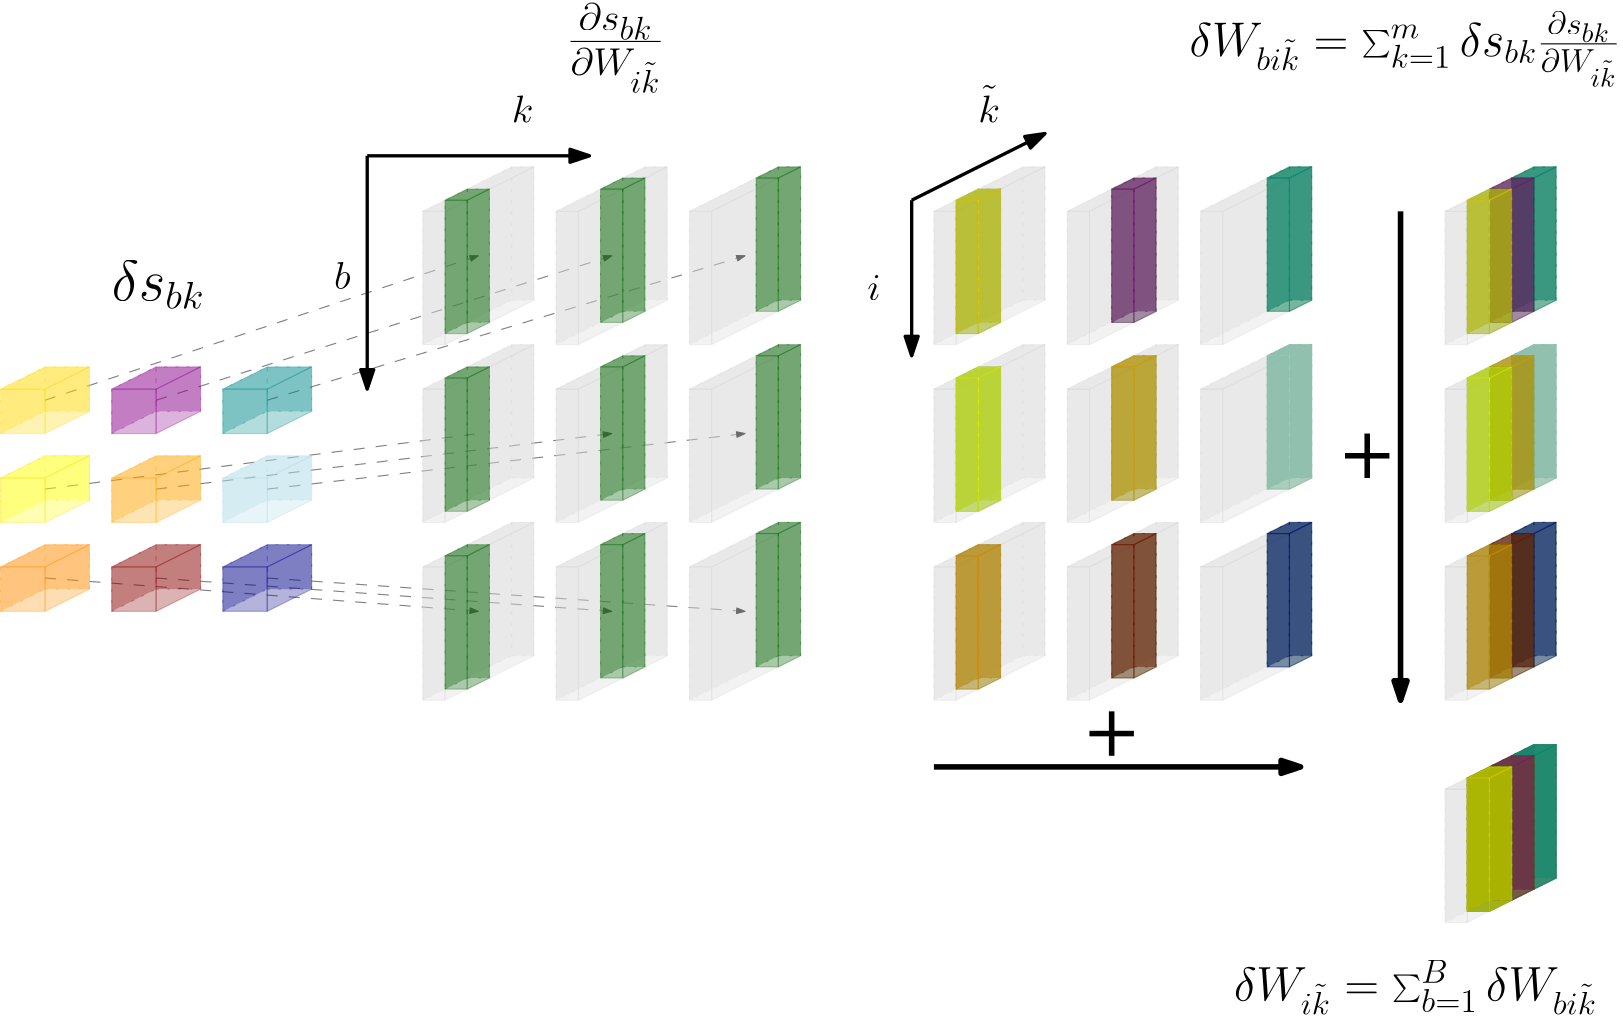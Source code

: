 <?xml version="1.0"?>
<!DOCTYPE ipe SYSTEM "ipe.dtd">
<ipe version="70206" creator="Ipe 7.2.7">
<info created="D:20180420090050" modified="D:20180420124619"/>
<ipestyle name="basic">
<symbol name="arrow/arc(spx)">
<path stroke="sym-stroke" fill="sym-stroke" pen="sym-pen">
0 0 m
-1 0.333 l
-1 -0.333 l
h
</path>
</symbol>
<symbol name="arrow/farc(spx)">
<path stroke="sym-stroke" fill="white" pen="sym-pen">
0 0 m
-1 0.333 l
-1 -0.333 l
h
</path>
</symbol>
<symbol name="arrow/ptarc(spx)">
<path stroke="sym-stroke" fill="sym-stroke" pen="sym-pen">
0 0 m
-1 0.333 l
-0.8 0 l
-1 -0.333 l
h
</path>
</symbol>
<symbol name="arrow/fptarc(spx)">
<path stroke="sym-stroke" fill="white" pen="sym-pen">
0 0 m
-1 0.333 l
-0.8 0 l
-1 -0.333 l
h
</path>
</symbol>
<symbol name="mark/circle(sx)" transformations="translations">
<path fill="sym-stroke">
0.6 0 0 0.6 0 0 e
0.4 0 0 0.4 0 0 e
</path>
</symbol>
<symbol name="mark/disk(sx)" transformations="translations">
<path fill="sym-stroke">
0.6 0 0 0.6 0 0 e
</path>
</symbol>
<symbol name="mark/fdisk(sfx)" transformations="translations">
<group>
<path fill="sym-fill">
0.5 0 0 0.5 0 0 e
</path>
<path fill="sym-stroke" fillrule="eofill">
0.6 0 0 0.6 0 0 e
0.4 0 0 0.4 0 0 e
</path>
</group>
</symbol>
<symbol name="mark/box(sx)" transformations="translations">
<path fill="sym-stroke" fillrule="eofill">
-0.6 -0.6 m
0.6 -0.6 l
0.6 0.6 l
-0.6 0.6 l
h
-0.4 -0.4 m
0.4 -0.4 l
0.4 0.4 l
-0.4 0.4 l
h
</path>
</symbol>
<symbol name="mark/square(sx)" transformations="translations">
<path fill="sym-stroke">
-0.6 -0.6 m
0.6 -0.6 l
0.6 0.6 l
-0.6 0.6 l
h
</path>
</symbol>
<symbol name="mark/fsquare(sfx)" transformations="translations">
<group>
<path fill="sym-fill">
-0.5 -0.5 m
0.5 -0.5 l
0.5 0.5 l
-0.5 0.5 l
h
</path>
<path fill="sym-stroke" fillrule="eofill">
-0.6 -0.6 m
0.6 -0.6 l
0.6 0.6 l
-0.6 0.6 l
h
-0.4 -0.4 m
0.4 -0.4 l
0.4 0.4 l
-0.4 0.4 l
h
</path>
</group>
</symbol>
<symbol name="mark/cross(sx)" transformations="translations">
<group>
<path fill="sym-stroke">
-0.43 -0.57 m
0.57 0.43 l
0.43 0.57 l
-0.57 -0.43 l
h
</path>
<path fill="sym-stroke">
-0.43 0.57 m
0.57 -0.43 l
0.43 -0.57 l
-0.57 0.43 l
h
</path>
</group>
</symbol>
<symbol name="arrow/fnormal(spx)">
<path stroke="sym-stroke" fill="white" pen="sym-pen">
0 0 m
-1 0.333 l
-1 -0.333 l
h
</path>
</symbol>
<symbol name="arrow/pointed(spx)">
<path stroke="sym-stroke" fill="sym-stroke" pen="sym-pen">
0 0 m
-1 0.333 l
-0.8 0 l
-1 -0.333 l
h
</path>
</symbol>
<symbol name="arrow/fpointed(spx)">
<path stroke="sym-stroke" fill="white" pen="sym-pen">
0 0 m
-1 0.333 l
-0.8 0 l
-1 -0.333 l
h
</path>
</symbol>
<symbol name="arrow/linear(spx)">
<path stroke="sym-stroke" pen="sym-pen">
-1 0.333 m
0 0 l
-1 -0.333 l
</path>
</symbol>
<symbol name="arrow/fdouble(spx)">
<path stroke="sym-stroke" fill="white" pen="sym-pen">
0 0 m
-1 0.333 l
-1 -0.333 l
h
-1 0 m
-2 0.333 l
-2 -0.333 l
h
</path>
</symbol>
<symbol name="arrow/double(spx)">
<path stroke="sym-stroke" fill="sym-stroke" pen="sym-pen">
0 0 m
-1 0.333 l
-1 -0.333 l
h
-1 0 m
-2 0.333 l
-2 -0.333 l
h
</path>
</symbol>
<pen name="heavier" value="0.8"/>
<pen name="fat" value="1.2"/>
<pen name="ultrafat" value="2"/>
<symbolsize name="large" value="5"/>
<symbolsize name="small" value="2"/>
<symbolsize name="tiny" value="1.1"/>
<arrowsize name="large" value="10"/>
<arrowsize name="small" value="5"/>
<arrowsize name="tiny" value="3"/>
<color name="red" value="1 0 0"/>
<color name="green" value="0 1 0"/>
<color name="blue" value="0 0 1"/>
<color name="yellow" value="1 1 0"/>
<color name="orange" value="1 0.647 0"/>
<color name="gold" value="1 0.843 0"/>
<color name="purple" value="0.627 0.125 0.941"/>
<color name="gray" value="0.745"/>
<color name="brown" value="0.647 0.165 0.165"/>
<color name="navy" value="0 0 0.502"/>
<color name="pink" value="1 0.753 0.796"/>
<color name="seagreen" value="0.18 0.545 0.341"/>
<color name="turquoise" value="0.251 0.878 0.816"/>
<color name="violet" value="0.933 0.51 0.933"/>
<color name="darkblue" value="0 0 0.545"/>
<color name="darkcyan" value="0 0.545 0.545"/>
<color name="darkgray" value="0.663"/>
<color name="darkgreen" value="0 0.392 0"/>
<color name="darkmagenta" value="0.545 0 0.545"/>
<color name="darkorange" value="1 0.549 0"/>
<color name="darkred" value="0.545 0 0"/>
<color name="lightblue" value="0.678 0.847 0.902"/>
<color name="lightcyan" value="0.878 1 1"/>
<color name="lightgray" value="0.827"/>
<color name="lightgreen" value="0.565 0.933 0.565"/>
<color name="lightyellow" value="1 1 0.878"/>
<dashstyle name="dashed" value="[4] 0"/>
<dashstyle name="dotted" value="[1 3] 0"/>
<dashstyle name="dash dotted" value="[4 2 1 2] 0"/>
<dashstyle name="dash dot dotted" value="[4 2 1 2 1 2] 0"/>
<textsize name="large" value="\large"/>
<textsize name="Large" value="\Large"/>
<textsize name="LARGE" value="\LARGE"/>
<textsize name="huge" value="\huge"/>
<textsize name="Huge" value="\Huge"/>
<textsize name="small" value="\small"/>
<textsize name="footnote" value="\footnotesize"/>
<textsize name="tiny" value="\tiny"/>
<textstyle name="center" begin="\begin{center}" end="\end{center}"/>
<textstyle name="itemize" begin="\begin{itemize}" end="\end{itemize}"/>
<textstyle name="item" begin="\begin{itemize}\item{}" end="\end{itemize}"/>
<gridsize name="4 pts" value="4"/>
<gridsize name="8 pts (~3 mm)" value="8"/>
<gridsize name="16 pts (~6 mm)" value="16"/>
<gridsize name="32 pts (~12 mm)" value="32"/>
<gridsize name="10 pts (~3.5 mm)" value="10"/>
<gridsize name="20 pts (~7 mm)" value="20"/>
<gridsize name="14 pts (~5 mm)" value="14"/>
<gridsize name="28 pts (~10 mm)" value="28"/>
<gridsize name="56 pts (~20 mm)" value="56"/>
<anglesize name="90 deg" value="90"/>
<anglesize name="60 deg" value="60"/>
<anglesize name="45 deg" value="45"/>
<anglesize name="30 deg" value="30"/>
<anglesize name="22.5 deg" value="22.5"/>
<opacity name="10%" value="0.1"/>
<opacity name="30%" value="0.3"/>
<opacity name="50%" value="0.5"/>
<opacity name="75%" value="0.75"/>
<tiling name="falling" angle="-60" step="4" width="1"/>
<tiling name="rising" angle="30" step="4" width="1"/>
</ipestyle>
<page>
<layer name="alpha"/>
<view layers="alpha" active="alpha"/>
<path layer="alpha" matrix="1 0 0 1 384 272" stroke="lightgray" fill="lightgray" opacity="30%">
144 432 m
152 432 l
184 448 l
176 448 l
h
</path>
<path matrix="1 0 0 1 376 272" stroke="lightgray" fill="lightgray" dash="dotted" opacity="30%">
152 432 m
184 448 l
184 400 l
152 384 l
h
</path>
<path matrix="1 0 0 1 416 288" stroke="lightgray" fill="lightgray" dash="dotted" opacity="30%">
144 432 m
144 384 l
152 384 l
152 432 l
h
</path>
<path matrix="1 0 0 1 384 272" stroke="lightgray" fill="lightgray" opacity="30%">
144 432 m
144 384 l
152 384 l
152 432 l
h
</path>
<path matrix="1 0 0 1 384 272" stroke="lightgray" fill="lightgray" opacity="30%">
152 432 m
184 448 l
184 400 l
152 384 l
h
</path>
<path matrix="1 0 0 1 384 208" stroke="lightgray" fill="lightgray" opacity="30%">
144 432 m
152 432 l
184 448 l
176 448 l
h
</path>
<path matrix="1 0 0 1 376 208" stroke="lightgray" fill="lightgray" dash="dotted" opacity="30%">
152 432 m
184 448 l
184 400 l
152 384 l
h
</path>
<path matrix="1 0 0 1 416 224" stroke="lightgray" fill="lightgray" dash="dotted" opacity="30%">
144 432 m
144 384 l
152 384 l
152 432 l
h
</path>
<path matrix="1 0 0 1 384 208" stroke="lightgray" fill="lightgray" opacity="30%">
144 432 m
144 384 l
152 384 l
152 432 l
h
</path>
<path matrix="1 0 0 1 384 208" stroke="lightgray" fill="lightgray" opacity="30%">
152 432 m
184 448 l
184 400 l
152 384 l
h
</path>
<path matrix="1 0 0 1 384 144" stroke="lightgray" fill="lightgray" opacity="30%">
144 432 m
152 432 l
184 448 l
176 448 l
h
</path>
<path matrix="1 0 0 1 376 144" stroke="lightgray" fill="lightgray" dash="dotted" opacity="30%">
152 432 m
184 448 l
184 400 l
152 384 l
h
</path>
<path matrix="1 0 0 1 416 160" stroke="lightgray" fill="lightgray" dash="dotted" opacity="30%">
144 432 m
144 384 l
152 384 l
152 432 l
h
</path>
<path matrix="1 0 0 1 384 144" stroke="lightgray" fill="lightgray" opacity="30%">
144 432 m
144 384 l
152 384 l
152 432 l
h
</path>
<path matrix="1 0 0 1 384 144" stroke="lightgray" fill="lightgray" opacity="30%">
152 432 m
184 448 l
184 400 l
152 384 l
h
</path>
<path matrix="1 0 0 1 384 64" stroke="lightgray" fill="lightgray" opacity="30%">
144 432 m
152 432 l
184 448 l
176 448 l
h
</path>
<path matrix="1 0 0 1 376 64" stroke="lightgray" fill="lightgray" dash="dotted" opacity="30%">
152 432 m
184 448 l
184 400 l
152 384 l
h
</path>
<path matrix="1 0 0 1 416 80" stroke="lightgray" fill="lightgray" dash="dotted" opacity="30%">
144 432 m
144 384 l
152 384 l
152 432 l
h
</path>
<path matrix="1 0 0 1 384 64" stroke="lightgray" fill="lightgray" opacity="30%">
144 432 m
144 384 l
152 384 l
152 432 l
h
</path>
<path matrix="1 0 0 1 384 64" stroke="lightgray" fill="lightgray" opacity="30%">
152 432 m
184 448 l
184 400 l
152 384 l
h
</path>
<path stroke="black" pen="fat" arrow="normal/normal">
140 724 m
220 724 l
</path>
<path stroke="black" pen="fat" arrow="normal/normal">
336 708 m
384 732 l
</path>
<path stroke="black" pen="fat" arrow="normal/normal">
336 708 m
336 660 l
336 652 l
</path>
<text transformations="translations" pos="320 672" stroke="black" type="label" width="4.792" height="9.405" depth="0" valign="baseline" size="Large" style="math">i</text>
<text transformations="translations" pos="360 736" stroke="black" type="label" width="7.787" height="13.307" depth="0" valign="baseline" size="Large" style="math">\tilde{k}</text>
<text transformations="translations" pos="128 676" stroke="black" type="label" width="5.973" height="9.963" depth="0" valign="baseline" size="Large" style="math">b</text>
<text transformations="translations" pos="192 736" stroke="black" type="label" width="7.787" height="9.963" depth="0" valign="baseline" size="Large" style="math">k</text>
<text matrix="1 0 0 1 0 -16" transformations="translations" pos="48 688" stroke="black" type="label" width="33.524" height="14.348" depth="3.1" valign="baseline" size="huge" style="math">\delta s_{bk}</text>
<text matrix="1 0 0 1 4 280" transformations="translations" pos="208 480" stroke="black" type="label" width="34.83" height="19.08" depth="13.28" valign="baseline" size="huge" style="math">\frac{\partial s_{bk}}{\partial W_{i\tilde{k}}}</text>
<text matrix="1 0 0 1 -76 8" transformations="translations" pos="512 752" stroke="black" type="label" width="154.99" height="15.996" depth="11.11" valign="baseline" size="LARGE" style="math">\delta W_{bi\tilde{k}} = \sum_{k=1}^{m} \delta s_{bk} \frac{\partial s_{bk}}{\partial W_{i\tilde{k}}}</text>
<text matrix="1 0 0 1 -60 20" transformations="translations" pos="512 400" stroke="black" type="label" width="130.765" height="14.416" depth="5.16" valign="baseline" size="LARGE" style="math">\delta W_{i\tilde{k}} = \sum_{b=1}^{B} \delta W_{bi\tilde{k}}</text>
<path stroke="black" pen="fat" arrow="normal/normal">
140 724 m
140 640 l
</path>
<path stroke="black" pen="ultrafat" arrow="normal/normal">
512 704 m
512 528 l
</path>
<path stroke="black" pen="ultrafat">
500 624 m
500 608 l
</path>
<path stroke="black" pen="ultrafat">
492 616 m
508 616 l
</path>
<path matrix="1 0 0 1 0 -8" stroke="black" pen="ultrafat" arrow="normal/normal">
344 512 m
476 512 l
</path>
<path matrix="1 0 0 1 -92 -100" stroke="black" pen="ultrafat">
500 624 m
500 608 l
</path>
<path matrix="1 0 0 1 -92 -100" stroke="black" pen="ultrafat">
492 616 m
508 616 l
</path>
<path matrix="1 0 0 1 200 272" stroke="lightgray" fill="lightgray" opacity="30%">
144 432 m
152 432 l
184 448 l
176 448 l
h
</path>
<path matrix="1 0 0 1 192 272" stroke="lightgray" fill="lightgray" dash="dotted" opacity="30%">
152 432 m
184 448 l
184 400 l
152 384 l
h
</path>
<path matrix="1 0 0 1 232 288" stroke="lightgray" fill="lightgray" dash="dotted" opacity="30%">
144 432 m
144 384 l
152 384 l
152 432 l
h
</path>
<path matrix="1 0 0 1 200 272" stroke="lightgray" fill="lightgray" opacity="30%">
144 432 m
144 384 l
152 384 l
152 432 l
h
</path>
<path matrix="1 0 0 1 200 272" stroke="lightgray" fill="lightgray" opacity="30%">
152 432 m
184 448 l
184 400 l
152 384 l
h
</path>
<path matrix="1 0 0 1 248 272" stroke="lightgray" fill="lightgray" opacity="30%">
144 432 m
152 432 l
184 448 l
176 448 l
h
</path>
<path matrix="1 0 0 1 240 272" stroke="lightgray" fill="lightgray" dash="dotted" opacity="30%">
152 432 m
184 448 l
184 400 l
152 384 l
h
</path>
<path matrix="1 0 0 1 280 288" stroke="lightgray" fill="lightgray" dash="dotted" opacity="30%">
144 432 m
144 384 l
152 384 l
152 432 l
h
</path>
<path matrix="1 0 0 1 248 272" stroke="lightgray" fill="lightgray" opacity="30%">
144 432 m
144 384 l
152 384 l
152 432 l
h
</path>
<path matrix="1 0 0 1 248 272" stroke="lightgray" fill="lightgray" opacity="30%">
152 432 m
184 448 l
184 400 l
152 384 l
h
</path>
<path matrix="1 0 0 1 296 272" stroke="lightgray" fill="lightgray" opacity="30%">
144 432 m
152 432 l
184 448 l
176 448 l
h
</path>
<path matrix="1 0 0 1 288 272" stroke="lightgray" fill="lightgray" dash="dotted" opacity="30%">
152 432 m
184 448 l
184 400 l
152 384 l
h
</path>
<path matrix="1 0 0 1 328 288" stroke="lightgray" fill="lightgray" dash="dotted" opacity="30%">
144 432 m
144 384 l
152 384 l
152 432 l
h
</path>
<path matrix="1 0 0 1 296 272" stroke="lightgray" fill="lightgray" opacity="30%">
144 432 m
144 384 l
152 384 l
152 432 l
h
</path>
<path matrix="1 0 0 1 296 272" stroke="lightgray" fill="lightgray" opacity="30%">
152 432 m
184 448 l
184 400 l
152 384 l
h
</path>
<path matrix="1 0 0 1 200 208" stroke="lightgray" fill="lightgray" opacity="30%">
144 432 m
152 432 l
184 448 l
176 448 l
h
</path>
<path matrix="1 0 0 1 192 208" stroke="lightgray" fill="lightgray" dash="dotted" opacity="30%">
152 432 m
184 448 l
184 400 l
152 384 l
h
</path>
<path matrix="1 0 0 1 232 224" stroke="lightgray" fill="lightgray" dash="dotted" opacity="30%">
144 432 m
144 384 l
152 384 l
152 432 l
h
</path>
<path matrix="1 0 0 1 200 208" stroke="lightgray" fill="lightgray" opacity="30%">
144 432 m
144 384 l
152 384 l
152 432 l
h
</path>
<path matrix="1 0 0 1 200 208" stroke="lightgray" fill="lightgray" opacity="30%">
152 432 m
184 448 l
184 400 l
152 384 l
h
</path>
<path matrix="1 0 0 1 248 208" stroke="lightgray" fill="lightgray" opacity="30%">
144 432 m
152 432 l
184 448 l
176 448 l
h
</path>
<path matrix="1 0 0 1 240 208" stroke="lightgray" fill="lightgray" dash="dotted" opacity="30%">
152 432 m
184 448 l
184 400 l
152 384 l
h
</path>
<path matrix="1 0 0 1 280 224" stroke="lightgray" fill="lightgray" dash="dotted" opacity="30%">
144 432 m
144 384 l
152 384 l
152 432 l
h
</path>
<path matrix="1 0 0 1 248 208" stroke="lightgray" fill="lightgray" opacity="30%">
144 432 m
144 384 l
152 384 l
152 432 l
h
</path>
<path matrix="1 0 0 1 248 208" stroke="lightgray" fill="lightgray" opacity="30%">
152 432 m
184 448 l
184 400 l
152 384 l
h
</path>
<path matrix="1 0 0 1 296 208" stroke="lightgray" fill="lightgray" opacity="30%">
144 432 m
152 432 l
184 448 l
176 448 l
h
</path>
<path matrix="1 0 0 1 288 208" stroke="lightgray" fill="lightgray" dash="dotted" opacity="30%">
152 432 m
184 448 l
184 400 l
152 384 l
h
</path>
<path matrix="1 0 0 1 328 224" stroke="lightgray" fill="lightgray" dash="dotted" opacity="30%">
144 432 m
144 384 l
152 384 l
152 432 l
h
</path>
<path matrix="1 0 0 1 296 208" stroke="lightgray" fill="lightgray" opacity="30%">
144 432 m
144 384 l
152 384 l
152 432 l
h
</path>
<path matrix="1 0 0 1 296 208" stroke="lightgray" fill="lightgray" opacity="30%">
152 432 m
184 448 l
184 400 l
152 384 l
h
</path>
<path matrix="1 0 0 1 200 144" stroke="lightgray" fill="lightgray" opacity="30%">
144 432 m
152 432 l
184 448 l
176 448 l
h
</path>
<path matrix="1 0 0 1 192 144" stroke="lightgray" fill="lightgray" dash="dotted" opacity="30%">
152 432 m
184 448 l
184 400 l
152 384 l
h
</path>
<path matrix="1 0 0 1 232 160" stroke="lightgray" fill="lightgray" dash="dotted" opacity="30%">
144 432 m
144 384 l
152 384 l
152 432 l
h
</path>
<path matrix="1 0 0 1 200 144" stroke="lightgray" fill="lightgray" opacity="30%">
144 432 m
144 384 l
152 384 l
152 432 l
h
</path>
<path matrix="1 0 0 1 200 144" stroke="lightgray" fill="lightgray" opacity="30%">
152 432 m
184 448 l
184 400 l
152 384 l
h
</path>
<path matrix="1 0 0 1 248 144" stroke="lightgray" fill="lightgray" opacity="30%">
144 432 m
152 432 l
184 448 l
176 448 l
h
</path>
<path matrix="1 0 0 1 240 144" stroke="lightgray" fill="lightgray" dash="dotted" opacity="30%">
152 432 m
184 448 l
184 400 l
152 384 l
h
</path>
<path matrix="1 0 0 1 280 160" stroke="lightgray" fill="lightgray" dash="dotted" opacity="30%">
144 432 m
144 384 l
152 384 l
152 432 l
h
</path>
<path matrix="1 0 0 1 248 144" stroke="lightgray" fill="lightgray" opacity="30%">
144 432 m
144 384 l
152 384 l
152 432 l
h
</path>
<path matrix="1 0 0 1 248 144" stroke="lightgray" fill="lightgray" opacity="30%">
152 432 m
184 448 l
184 400 l
152 384 l
h
</path>
<path matrix="1 0 0 1 296 144" stroke="lightgray" fill="lightgray" opacity="30%">
144 432 m
152 432 l
184 448 l
176 448 l
h
</path>
<path matrix="1 0 0 1 288 144" stroke="lightgray" fill="lightgray" dash="dotted" opacity="30%">
152 432 m
184 448 l
184 400 l
152 384 l
h
</path>
<path matrix="1 0 0 1 328 160" stroke="lightgray" fill="lightgray" dash="dotted" opacity="30%">
144 432 m
144 384 l
152 384 l
152 432 l
h
</path>
<path matrix="1 0 0 1 296 144" stroke="lightgray" fill="lightgray" opacity="30%">
144 432 m
144 384 l
152 384 l
152 432 l
h
</path>
<path matrix="1 0 0 1 296 144" stroke="lightgray" fill="lightgray" opacity="30%">
152 432 m
184 448 l
184 400 l
152 384 l
h
</path>
<path matrix="1 0 0 1 296 -76" stroke="darkgreen" fill="darkgreen" dash="dotted" opacity="30%">
56 736 m
64 740 l
64 788 l
56 784 l
h
</path>
<path matrix="1 0 0 1 312 -72" stroke="darkgreen" fill="darkgreen" dash="dotted" opacity="30%">
48 784 m
48 736 l
56 736 l
56 784 l
h
</path>
<path matrix="1 0 0 1 304 -76" stroke="darkgreen" fill="darkgreen" opacity="30%">
48 784 m
56 784 l
64 788 l
56 788 l
h
</path>
<path matrix="1 0 0 1 304 -76" stroke="darkgreen" fill="darkgreen" opacity="30%">
56 736 m
64 740 l
64 788 l
56 784 l
h
</path>
<path matrix="1 0 0 1 304 -76" stroke="darkgreen" fill="darkgreen" opacity="30%">
48 784 m
48 736 l
56 736 l
56 784 l
h
</path>
<path matrix="1 0 0 1 296 -140" stroke="darkgreen" fill="darkgreen" dash="dotted" opacity="30%">
56 736 m
64 740 l
64 788 l
56 784 l
h
</path>
<path matrix="1 0 0 1 312 -136" stroke="darkgreen" fill="darkgreen" dash="dotted" opacity="30%">
48 784 m
48 736 l
56 736 l
56 784 l
h
</path>
<path matrix="1 0 0 1 304 -140" stroke="darkgreen" fill="darkgreen" opacity="30%">
48 784 m
56 784 l
64 788 l
56 788 l
h
</path>
<path matrix="1 0 0 1 304 -140" stroke="darkgreen" fill="darkgreen" opacity="30%">
56 736 m
64 740 l
64 788 l
56 784 l
h
</path>
<path matrix="1 0 0 1 304 -140" stroke="darkgreen" fill="darkgreen" opacity="30%">
48 784 m
48 736 l
56 736 l
56 784 l
h
</path>
<path matrix="1 0 0 1 296 -204" stroke="darkgreen" fill="darkgreen" dash="dotted" opacity="30%">
56 736 m
64 740 l
64 788 l
56 784 l
h
</path>
<path matrix="1 0 0 1 312 -200" stroke="darkgreen" fill="darkgreen" dash="dotted" opacity="30%">
48 784 m
48 736 l
56 736 l
56 784 l
h
</path>
<path matrix="1 0 0 1 304 -204" stroke="darkgreen" fill="darkgreen" opacity="30%">
48 784 m
56 784 l
64 788 l
56 788 l
h
</path>
<path matrix="1 0 0 1 304 -204" stroke="darkgreen" fill="darkgreen" opacity="30%">
56 736 m
64 740 l
64 788 l
56 784 l
h
</path>
<path matrix="1 0 0 1 304 -204" stroke="darkgreen" fill="darkgreen" opacity="30%">
48 784 m
48 736 l
56 736 l
56 784 l
h
</path>
<path matrix="1 0 0 1 352 -200" stroke="darkgreen" fill="darkgreen" dash="dotted" opacity="30%">
56 736 m
64 740 l
64 788 l
56 784 l
h
</path>
<path matrix="1 0 0 1 368 -196" stroke="darkgreen" fill="darkgreen" dash="dotted" opacity="30%">
48 784 m
48 736 l
56 736 l
56 784 l
h
</path>
<path matrix="1 0 0 1 360 -200" stroke="darkgreen" fill="darkgreen" opacity="30%">
48 784 m
56 784 l
64 788 l
56 788 l
h
</path>
<path matrix="1 0 0 1 360 -200" stroke="darkgreen" fill="darkgreen" opacity="30%">
56 736 m
64 740 l
64 788 l
56 784 l
h
</path>
<path matrix="1 0 0 1 360 -200" stroke="darkgreen" fill="darkgreen" opacity="30%">
48 784 m
48 736 l
56 736 l
56 784 l
h
</path>
<path matrix="1 0 0 1 352 -136" stroke="darkgreen" fill="darkgreen" dash="dotted" opacity="30%">
56 736 m
64 740 l
64 788 l
56 784 l
h
</path>
<path matrix="1 0 0 1 368 -132" stroke="darkgreen" fill="darkgreen" dash="dotted" opacity="30%">
48 784 m
48 736 l
56 736 l
56 784 l
h
</path>
<path matrix="1 0 0 1 360 -136" stroke="darkgreen" fill="darkgreen" opacity="30%">
48 784 m
56 784 l
64 788 l
56 788 l
h
</path>
<path matrix="1 0 0 1 360 -136" stroke="darkgreen" fill="darkgreen" opacity="30%">
56 736 m
64 740 l
64 788 l
56 784 l
h
</path>
<path matrix="1 0 0 1 360 -136" stroke="darkgreen" fill="darkgreen" opacity="30%">
48 784 m
48 736 l
56 736 l
56 784 l
h
</path>
<path matrix="1 0 0 1 352 -72" stroke="darkgreen" fill="darkgreen" dash="dotted" opacity="30%">
56 736 m
64 740 l
64 788 l
56 784 l
h
</path>
<path matrix="1 0 0 1 368 -68" stroke="darkgreen" fill="darkgreen" dash="dotted" opacity="30%">
48 784 m
48 736 l
56 736 l
56 784 l
h
</path>
<path matrix="1 0 0 1 360 -72" stroke="darkgreen" fill="darkgreen" opacity="30%">
48 784 m
56 784 l
64 788 l
56 788 l
h
</path>
<path matrix="1 0 0 1 360 -72" stroke="darkgreen" fill="darkgreen" opacity="30%">
56 736 m
64 740 l
64 788 l
56 784 l
h
</path>
<path matrix="1 0 0 1 360 -72" stroke="darkgreen" fill="darkgreen" opacity="30%">
48 784 m
48 736 l
56 736 l
56 784 l
h
</path>
<path matrix="1 0 0 1 408 -68" stroke="darkgreen" fill="darkgreen" dash="dotted" opacity="30%">
56 736 m
64 740 l
64 788 l
56 784 l
h
</path>
<path matrix="1 0 0 1 424 -64" stroke="darkgreen" fill="darkgreen" dash="dotted" opacity="30%">
48 784 m
48 736 l
56 736 l
56 784 l
h
</path>
<path matrix="1 0 0 1 416 -68" stroke="darkgreen" fill="darkgreen" opacity="30%">
48 784 m
56 784 l
64 788 l
56 788 l
h
</path>
<path matrix="1 0 0 1 416 -68" stroke="darkgreen" fill="darkgreen" opacity="30%">
56 736 m
64 740 l
64 788 l
56 784 l
h
</path>
<path matrix="1 0 0 1 416 -68" stroke="darkgreen" fill="darkgreen" opacity="30%">
48 784 m
48 736 l
56 736 l
56 784 l
h
</path>
<path matrix="1 0 0 1 408 -132" stroke="darkgreen" fill="darkgreen" dash="dotted" opacity="30%">
56 736 m
64 740 l
64 788 l
56 784 l
h
</path>
<path matrix="1 0 0 1 424 -128" stroke="darkgreen" fill="darkgreen" dash="dotted" opacity="30%">
48 784 m
48 736 l
56 736 l
56 784 l
h
</path>
<path matrix="1 0 0 1 416 -132" stroke="darkgreen" fill="darkgreen" opacity="30%">
48 784 m
56 784 l
64 788 l
56 788 l
h
</path>
<path matrix="1 0 0 1 416 -132" stroke="darkgreen" fill="darkgreen" opacity="30%">
56 736 m
64 740 l
64 788 l
56 784 l
h
</path>
<path matrix="1 0 0 1 416 -132" stroke="darkgreen" fill="darkgreen" opacity="30%">
48 784 m
48 736 l
56 736 l
56 784 l
h
</path>
<path matrix="1 0 0 1 408 -196" stroke="darkgreen" fill="darkgreen" dash="dotted" opacity="30%">
56 736 m
64 740 l
64 788 l
56 784 l
h
</path>
<path matrix="1 0 0 1 424 -192" stroke="darkgreen" fill="darkgreen" dash="dotted" opacity="30%">
48 784 m
48 736 l
56 736 l
56 784 l
h
</path>
<path matrix="1 0 0 1 416 -196" stroke="darkgreen" fill="darkgreen" opacity="30%">
48 784 m
56 784 l
64 788 l
56 788 l
h
</path>
<path matrix="1 0 0 1 416 -196" stroke="darkgreen" fill="darkgreen" opacity="30%">
56 736 m
64 740 l
64 788 l
56 784 l
h
</path>
<path matrix="1 0 0 1 416 -196" stroke="darkgreen" fill="darkgreen" opacity="30%">
48 784 m
48 736 l
56 736 l
56 784 l
h
</path>
<path matrix="1 0 0 1 496 -68" stroke="darkgreen" fill="darkgreen" dash="dotted" opacity="30%">
56 736 m
64 740 l
64 788 l
56 784 l
h
</path>
<path matrix="1 0 0 1 512 -64" stroke="darkgreen" fill="darkgreen" dash="dotted" opacity="30%">
48 784 m
48 736 l
56 736 l
56 784 l
h
</path>
<path matrix="1 0 0 1 504 -68" stroke="darkgreen" fill="darkgreen" opacity="30%">
48 784 m
56 784 l
64 788 l
56 788 l
h
</path>
<path matrix="1 0 0 1 504 -68" stroke="darkgreen" fill="darkgreen" opacity="30%">
56 736 m
64 740 l
64 788 l
56 784 l
h
</path>
<path matrix="1 0 0 1 504 -68" stroke="darkgreen" fill="darkgreen" opacity="30%">
48 784 m
48 736 l
56 736 l
56 784 l
h
</path>
<path matrix="1 0 0 1 408 -68" stroke="darkcyan" fill="darkcyan" dash="dotted" opacity="30%">
56 736 m
64 740 l
64 788 l
56 784 l
h
</path>
<path matrix="1 0 0 1 424 -64" stroke="darkcyan" fill="darkcyan" dash="dotted" opacity="30%">
48 784 m
48 736 l
56 736 l
56 784 l
h
</path>
<path matrix="1 0 0 1 416 -68" stroke="darkcyan" fill="darkcyan" opacity="30%">
48 784 m
56 784 l
64 788 l
56 788 l
h
</path>
<path matrix="1 0 0 1 416 -68" stroke="darkcyan" fill="darkcyan" opacity="30%">
56 736 m
64 740 l
64 788 l
56 784 l
h
</path>
<path matrix="1 0 0 1 416 -68" stroke="darkcyan" fill="darkcyan" opacity="30%">
48 784 m
48 736 l
56 736 l
56 784 l
h
</path>
<path matrix="1 0 0 1 496 -68" stroke="darkcyan" fill="darkcyan" dash="dotted" opacity="30%">
56 736 m
64 740 l
64 788 l
56 784 l
h
</path>
<path matrix="1 0 0 1 512 -64" stroke="darkcyan" fill="darkcyan" dash="dotted" opacity="30%">
48 784 m
48 736 l
56 736 l
56 784 l
h
</path>
<path matrix="1 0 0 1 504 -68" stroke="darkcyan" fill="darkcyan" opacity="30%">
48 784 m
56 784 l
64 788 l
56 788 l
h
</path>
<path matrix="1 0 0 1 504 -68" stroke="darkcyan" fill="darkcyan" opacity="30%">
56 736 m
64 740 l
64 788 l
56 784 l
h
</path>
<path matrix="1 0 0 1 504 -68" stroke="darkcyan" fill="darkcyan" opacity="30%">
48 784 m
48 736 l
56 736 l
56 784 l
h
</path>
<path matrix="1 0 0 1 408 -132" stroke="lightblue" fill="lightblue" dash="dotted" opacity="30%">
56 736 m
64 740 l
64 788 l
56 784 l
h
</path>
<path matrix="1 0 0 1 424 -128" stroke="lightblue" fill="lightblue" dash="dotted" opacity="30%">
48 784 m
48 736 l
56 736 l
56 784 l
h
</path>
<path matrix="1 0 0 1 416 -132" stroke="lightblue" fill="lightblue" opacity="30%">
48 784 m
56 784 l
64 788 l
56 788 l
h
</path>
<path matrix="1 0 0 1 416 -132" stroke="lightblue" fill="lightblue" opacity="30%">
56 736 m
64 740 l
64 788 l
56 784 l
h
</path>
<path matrix="1 0 0 1 416 -132" stroke="lightblue" fill="lightblue" opacity="30%">
48 784 m
48 736 l
56 736 l
56 784 l
h
</path>
<path matrix="1 0 0 1 496 -132" stroke="darkgreen" fill="darkgreen" dash="dotted" opacity="30%">
56 736 m
64 740 l
64 788 l
56 784 l
h
</path>
<path matrix="1 0 0 1 512 -128" stroke="darkgreen" fill="darkgreen" dash="dotted" opacity="30%">
48 784 m
48 736 l
56 736 l
56 784 l
h
</path>
<path matrix="1 0 0 1 504 -132" stroke="darkgreen" fill="darkgreen" opacity="30%">
48 784 m
56 784 l
64 788 l
56 788 l
h
</path>
<path matrix="1 0 0 1 504 -132" stroke="darkgreen" fill="darkgreen" opacity="30%">
56 736 m
64 740 l
64 788 l
56 784 l
h
</path>
<path matrix="1 0 0 1 504 -132" stroke="darkgreen" fill="darkgreen" opacity="30%">
48 784 m
48 736 l
56 736 l
56 784 l
h
</path>
<path matrix="1 0 0 1 496 -196" stroke="darkgreen" fill="darkgreen" dash="dotted" opacity="30%">
56 736 m
64 740 l
64 788 l
56 784 l
h
</path>
<path matrix="1 0 0 1 512 -192" stroke="darkgreen" fill="darkgreen" dash="dotted" opacity="30%">
48 784 m
48 736 l
56 736 l
56 784 l
h
</path>
<path matrix="1 0 0 1 504 -196" stroke="darkgreen" fill="darkgreen" opacity="30%">
48 784 m
56 784 l
64 788 l
56 788 l
h
</path>
<path matrix="1 0 0 1 504 -196" stroke="darkgreen" fill="darkgreen" opacity="30%">
56 736 m
64 740 l
64 788 l
56 784 l
h
</path>
<path matrix="1 0 0 1 504 -196" stroke="darkgreen" fill="darkgreen" opacity="30%">
48 784 m
48 736 l
56 736 l
56 784 l
h
</path>
<path matrix="1 0 0 1 496 -132" stroke="lightblue" fill="lightblue" dash="dotted" opacity="30%">
56 736 m
64 740 l
64 788 l
56 784 l
h
</path>
<path matrix="1 0 0 1 512 -128" stroke="lightblue" fill="lightblue" dash="dotted" opacity="30%">
48 784 m
48 736 l
56 736 l
56 784 l
h
</path>
<path matrix="1 0 0 1 504 -132" stroke="lightblue" fill="lightblue" opacity="30%">
48 784 m
56 784 l
64 788 l
56 788 l
h
</path>
<path matrix="1 0 0 1 504 -132" stroke="lightblue" fill="lightblue" opacity="30%">
56 736 m
64 740 l
64 788 l
56 784 l
h
</path>
<path matrix="1 0 0 1 504 -132" stroke="lightblue" fill="lightblue" opacity="30%">
48 784 m
48 736 l
56 736 l
56 784 l
h
</path>
<path matrix="1 0 0 1 408 -196" stroke="darkblue" fill="darkblue" dash="dotted" opacity="30%">
56 736 m
64 740 l
64 788 l
56 784 l
h
</path>
<path matrix="1 0 0 1 424 -192" stroke="darkblue" fill="darkblue" dash="dotted" opacity="30%">
48 784 m
48 736 l
56 736 l
56 784 l
h
</path>
<path matrix="1 0 0 1 416 -196" stroke="darkblue" fill="darkblue" opacity="30%">
48 784 m
56 784 l
64 788 l
56 788 l
h
</path>
<path matrix="1 0 0 1 416 -196" stroke="darkblue" fill="darkblue" opacity="30%">
56 736 m
64 740 l
64 788 l
56 784 l
h
</path>
<path matrix="1 0 0 1 416 -196" stroke="darkblue" fill="darkblue" opacity="30%">
48 784 m
48 736 l
56 736 l
56 784 l
h
</path>
<path matrix="1 0 0 1 496 -196" stroke="darkblue" fill="darkblue" dash="dotted" opacity="30%">
56 736 m
64 740 l
64 788 l
56 784 l
h
</path>
<path matrix="1 0 0 1 512 -192" stroke="darkblue" fill="darkblue" dash="dotted" opacity="30%">
48 784 m
48 736 l
56 736 l
56 784 l
h
</path>
<path matrix="1 0 0 1 504 -196" stroke="darkblue" fill="darkblue" opacity="30%">
48 784 m
56 784 l
64 788 l
56 788 l
h
</path>
<path matrix="1 0 0 1 504 -196" stroke="darkblue" fill="darkblue" opacity="30%">
56 736 m
64 740 l
64 788 l
56 784 l
h
</path>
<path matrix="1 0 0 1 504 -196" stroke="darkblue" fill="darkblue" opacity="30%">
48 784 m
48 736 l
56 736 l
56 784 l
h
</path>
<path matrix="1 0 0 1 416 80" stroke="lightgray" fill="lightgray" dash="dotted" opacity="30%">
144 432 m
144 384 l
152 384 l
152 432 l
h
</path>
<path matrix="1 0 0 1 496 -276" stroke="darkgreen" fill="darkgreen" dash="dotted" opacity="30%">
56 736 m
64 740 l
64 788 l
56 784 l
h
</path>
<path matrix="1 0 0 1 512 -272" stroke="darkgreen" fill="darkgreen" dash="dotted" opacity="30%">
48 784 m
48 736 l
56 736 l
56 784 l
h
</path>
<path matrix="1 0 0 1 504 -276" stroke="darkgreen" fill="darkgreen" opacity="30%">
48 784 m
56 784 l
64 788 l
56 788 l
h
</path>
<path matrix="1 0 0 1 504 -276" stroke="darkgreen" fill="darkgreen" opacity="30%">
56 736 m
64 740 l
64 788 l
56 784 l
h
</path>
<path matrix="1 0 0 1 504 -276" stroke="darkgreen" fill="darkgreen" opacity="30%">
48 784 m
48 736 l
56 736 l
56 784 l
h
</path>
<path matrix="1 0 0 1 496 -276" stroke="darkblue" fill="darkblue" dash="dotted" opacity="30%">
56 736 m
64 740 l
64 788 l
56 784 l
h
</path>
<path matrix="1 0 0 1 512 -272" stroke="darkblue" fill="darkblue" dash="dotted" opacity="30%">
48 784 m
48 736 l
56 736 l
56 784 l
h
</path>
<path matrix="1 0 0 1 504 -276" stroke="darkblue" fill="darkblue" opacity="30%">
48 784 m
56 784 l
64 788 l
56 788 l
h
</path>
<path matrix="1 0 0 1 504 -276" stroke="darkblue" fill="darkblue" opacity="30%">
56 736 m
64 740 l
64 788 l
56 784 l
h
</path>
<path matrix="1 0 0 1 504 -276" stroke="darkblue" fill="darkblue" opacity="30%">
48 784 m
48 736 l
56 736 l
56 784 l
h
</path>
<path matrix="1 0 0 1 416 80" stroke="lightgray" fill="lightgray" dash="dotted" opacity="30%">
144 432 m
144 384 l
152 384 l
152 432 l
h
</path>
<path matrix="1 0 0 1 496 -276" stroke="darkgreen" fill="darkgreen" dash="dotted" opacity="30%">
56 736 m
64 740 l
64 788 l
56 784 l
h
</path>
<path matrix="1 0 0 1 512 -272" stroke="darkgreen" fill="darkgreen" dash="dotted" opacity="30%">
48 784 m
48 736 l
56 736 l
56 784 l
h
</path>
<path matrix="1 0 0 1 504 -276" stroke="darkgreen" fill="darkgreen" opacity="30%">
48 784 m
56 784 l
64 788 l
56 788 l
h
</path>
<path matrix="1 0 0 1 504 -276" stroke="darkgreen" fill="darkgreen" opacity="30%">
56 736 m
64 740 l
64 788 l
56 784 l
h
</path>
<path matrix="1 0 0 1 504 -276" stroke="darkgreen" fill="darkgreen" opacity="30%">
48 784 m
48 736 l
56 736 l
56 784 l
h
</path>
<path matrix="1 0 0 1 496 -276" stroke="lightblue" fill="lightblue" dash="dotted" opacity="30%">
56 736 m
64 740 l
64 788 l
56 784 l
h
</path>
<path matrix="1 0 0 1 512 -272" stroke="lightblue" fill="lightblue" dash="dotted" opacity="30%">
48 784 m
48 736 l
56 736 l
56 784 l
h
</path>
<path matrix="1 0 0 1 504 -276" stroke="lightblue" fill="lightblue" opacity="30%">
48 784 m
56 784 l
64 788 l
56 788 l
h
</path>
<path matrix="1 0 0 1 504 -276" stroke="lightblue" fill="lightblue" opacity="30%">
56 736 m
64 740 l
64 788 l
56 784 l
h
</path>
<path matrix="1 0 0 1 504 -276" stroke="lightblue" fill="lightblue" opacity="30%">
48 784 m
48 736 l
56 736 l
56 784 l
h
</path>
<path matrix="1 0 0 1 416 80" stroke="lightgray" fill="lightgray" dash="dotted" opacity="30%">
144 432 m
144 384 l
152 384 l
152 432 l
h
</path>
<path matrix="1 0 0 1 496 -276" stroke="darkgreen" fill="darkgreen" dash="dotted" opacity="30%">
56 736 m
64 740 l
64 788 l
56 784 l
h
</path>
<path matrix="1 0 0 1 512 -272" stroke="darkgreen" fill="darkgreen" dash="dotted" opacity="30%">
48 784 m
48 736 l
56 736 l
56 784 l
h
</path>
<path matrix="1 0 0 1 504 -276" stroke="darkgreen" fill="darkgreen" opacity="30%">
48 784 m
56 784 l
64 788 l
56 788 l
h
</path>
<path matrix="1 0 0 1 504 -276" stroke="darkgreen" fill="darkgreen" opacity="30%">
56 736 m
64 740 l
64 788 l
56 784 l
h
</path>
<path matrix="1 0 0 1 504 -276" stroke="darkgreen" fill="darkgreen" opacity="30%">
48 784 m
48 736 l
56 736 l
56 784 l
h
</path>
<path matrix="1 0 0 1 496 -276" stroke="darkcyan" fill="darkcyan" dash="dotted" opacity="30%">
56 736 m
64 740 l
64 788 l
56 784 l
h
</path>
<path matrix="1 0 0 1 512 -272" stroke="darkcyan" fill="darkcyan" dash="dotted" opacity="30%">
48 784 m
48 736 l
56 736 l
56 784 l
h
</path>
<path matrix="1 0 0 1 504 -276" stroke="darkcyan" fill="darkcyan" opacity="30%">
48 784 m
56 784 l
64 788 l
56 788 l
h
</path>
<path matrix="1 0 0 1 504 -276" stroke="darkcyan" fill="darkcyan" opacity="30%">
56 736 m
64 740 l
64 788 l
56 784 l
h
</path>
<path matrix="1 0 0 1 504 -276" stroke="darkcyan" fill="darkcyan" opacity="30%">
48 784 m
48 736 l
56 736 l
56 784 l
h
</path>
<path matrix="1 0 0 1 488 -72" stroke="darkgreen" fill="darkgreen" dash="dotted" opacity="30%">
56 736 m
64 740 l
64 788 l
56 784 l
h
</path>
<path matrix="1 0 0 1 504 -68" stroke="darkgreen" fill="darkgreen" dash="dotted" opacity="30%">
48 784 m
48 736 l
56 736 l
56 784 l
h
</path>
<path matrix="1 0 0 1 496 -72" stroke="darkgreen" fill="darkgreen" opacity="30%">
48 784 m
56 784 l
64 788 l
56 788 l
h
</path>
<path matrix="1 0 0 1 496 -72" stroke="darkgreen" fill="darkgreen" opacity="30%">
56 736 m
64 740 l
64 788 l
56 784 l
h
</path>
<path matrix="1 0 0 1 496 -72" stroke="darkgreen" fill="darkgreen" opacity="30%">
48 784 m
48 736 l
56 736 l
56 784 l
h
</path>
<path matrix="1 0 0 1 488 -136" stroke="darkgreen" fill="darkgreen" dash="dotted" opacity="30%">
56 736 m
64 740 l
64 788 l
56 784 l
h
</path>
<path matrix="1 0 0 1 504 -132" stroke="darkgreen" fill="darkgreen" dash="dotted" opacity="30%">
48 784 m
48 736 l
56 736 l
56 784 l
h
</path>
<path matrix="1 0 0 1 496 -136" stroke="darkgreen" fill="darkgreen" opacity="30%">
48 784 m
56 784 l
64 788 l
56 788 l
h
</path>
<path matrix="1 0 0 1 496 -136" stroke="darkgreen" fill="darkgreen" opacity="30%">
56 736 m
64 740 l
64 788 l
56 784 l
h
</path>
<path matrix="1 0 0 1 496 -136" stroke="darkgreen" fill="darkgreen" opacity="30%">
48 784 m
48 736 l
56 736 l
56 784 l
h
</path>
<path matrix="1 0 0 1 488 -200" stroke="darkgreen" fill="darkgreen" dash="dotted" opacity="30%">
56 736 m
64 740 l
64 788 l
56 784 l
h
</path>
<path matrix="1 0 0 1 504 -196" stroke="darkgreen" fill="darkgreen" dash="dotted" opacity="30%">
48 784 m
48 736 l
56 736 l
56 784 l
h
</path>
<path matrix="1 0 0 1 496 -200" stroke="darkgreen" fill="darkgreen" opacity="30%">
48 784 m
56 784 l
64 788 l
56 788 l
h
</path>
<path matrix="1 0 0 1 496 -200" stroke="darkgreen" fill="darkgreen" opacity="30%">
56 736 m
64 740 l
64 788 l
56 784 l
h
</path>
<path matrix="1 0 0 1 496 -200" stroke="darkgreen" fill="darkgreen" opacity="30%">
48 784 m
48 736 l
56 736 l
56 784 l
h
</path>
<path matrix="1 0 0 1 488 -280" stroke="darkgreen" fill="darkgreen" dash="dotted" opacity="30%">
56 736 m
64 740 l
64 788 l
56 784 l
h
</path>
<path matrix="1 0 0 1 504 -276" stroke="darkgreen" fill="darkgreen" dash="dotted" opacity="30%">
48 784 m
48 736 l
56 736 l
56 784 l
h
</path>
<path matrix="1 0 0 1 496 -280" stroke="darkgreen" fill="darkgreen" opacity="30%">
48 784 m
56 784 l
64 788 l
56 788 l
h
</path>
<path matrix="1 0 0 1 496 -280" stroke="darkgreen" fill="darkgreen" opacity="30%">
56 736 m
64 740 l
64 788 l
56 784 l
h
</path>
<path matrix="1 0 0 1 496 -280" stroke="darkgreen" fill="darkgreen" opacity="30%">
48 784 m
48 736 l
56 736 l
56 784 l
h
</path>
<path matrix="1 0 0 1 352 -200" stroke="darkred" fill="darkred" dash="dotted" opacity="30%">
56 736 m
64 740 l
64 788 l
56 784 l
h
</path>
<path matrix="1 0 0 1 368 -196" stroke="darkred" fill="darkred" dash="dotted" opacity="30%">
48 784 m
48 736 l
56 736 l
56 784 l
h
</path>
<path matrix="1 0 0 1 360 -200" stroke="darkred" fill="darkred" opacity="30%">
48 784 m
56 784 l
64 788 l
56 788 l
h
</path>
<path matrix="1 0 0 1 360 -200" stroke="darkred" fill="darkred" opacity="30%">
56 736 m
64 740 l
64 788 l
56 784 l
h
</path>
<path matrix="1 0 0 1 360 -200" stroke="darkred" fill="darkred" opacity="30%">
48 784 m
48 736 l
56 736 l
56 784 l
h
</path>
<path matrix="1 0 0 1 488 -200" stroke="darkred" fill="darkred" dash="dotted" opacity="30%">
56 736 m
64 740 l
64 788 l
56 784 l
h
</path>
<path matrix="1 0 0 1 504 -196" stroke="darkred" fill="darkred" dash="dotted" opacity="30%">
48 784 m
48 736 l
56 736 l
56 784 l
h
</path>
<path matrix="1 0 0 1 496 -200" stroke="darkred" fill="darkred" opacity="30%">
48 784 m
56 784 l
64 788 l
56 788 l
h
</path>
<path matrix="1 0 0 1 496 -200" stroke="darkred" fill="darkred" opacity="30%">
56 736 m
64 740 l
64 788 l
56 784 l
h
</path>
<path matrix="1 0 0 1 496 -200" stroke="darkred" fill="darkred" opacity="30%">
48 784 m
48 736 l
56 736 l
56 784 l
h
</path>
<path matrix="1 0 0 1 488 -280" stroke="darkred" fill="darkred" dash="dotted" opacity="30%">
56 736 m
64 740 l
64 788 l
56 784 l
h
</path>
<path matrix="1 0 0 1 504 -276" stroke="darkred" fill="darkred" dash="dotted" opacity="30%">
48 784 m
48 736 l
56 736 l
56 784 l
h
</path>
<path matrix="1 0 0 1 496 -280" stroke="darkred" fill="darkred" opacity="30%">
48 784 m
56 784 l
64 788 l
56 788 l
h
</path>
<path matrix="1 0 0 1 496 -280" stroke="darkred" fill="darkred" opacity="30%">
56 736 m
64 740 l
64 788 l
56 784 l
h
</path>
<path matrix="1 0 0 1 496 -280" stroke="darkred" fill="darkred" opacity="30%">
48 784 m
48 736 l
56 736 l
56 784 l
h
</path>
<path matrix="1 0 0 1 488 -280" stroke="darkgreen" fill="darkgreen" dash="dotted" opacity="30%">
56 736 m
64 740 l
64 788 l
56 784 l
h
</path>
<path matrix="1 0 0 1 504 -276" stroke="darkgreen" fill="darkgreen" dash="dotted" opacity="30%">
48 784 m
48 736 l
56 736 l
56 784 l
h
</path>
<path matrix="1 0 0 1 496 -280" stroke="darkgreen" fill="darkgreen" opacity="30%">
48 784 m
56 784 l
64 788 l
56 788 l
h
</path>
<path matrix="1 0 0 1 496 -280" stroke="darkgreen" fill="darkgreen" opacity="30%">
56 736 m
64 740 l
64 788 l
56 784 l
h
</path>
<path matrix="1 0 0 1 496 -280" stroke="darkgreen" fill="darkgreen" opacity="30%">
48 784 m
48 736 l
56 736 l
56 784 l
h
</path>
<path matrix="1 0 0 1 352 -136" stroke="orange" fill="orange" dash="dotted" opacity="30%">
56 736 m
64 740 l
64 788 l
56 784 l
h
</path>
<path matrix="1 0 0 1 368 -132" stroke="orange" fill="orange" dash="dotted" opacity="30%">
48 784 m
48 736 l
56 736 l
56 784 l
h
</path>
<path matrix="1 0 0 1 360 -136" stroke="orange" fill="orange" opacity="30%">
48 784 m
56 784 l
64 788 l
56 788 l
h
</path>
<path matrix="1 0 0 1 360 -136" stroke="orange" fill="orange" opacity="30%">
56 736 m
64 740 l
64 788 l
56 784 l
h
</path>
<path matrix="1 0 0 1 360 -136" stroke="orange" fill="orange" opacity="30%">
48 784 m
48 736 l
56 736 l
56 784 l
h
</path>
<path matrix="1 0 0 1 488 -136" stroke="orange" fill="orange" dash="dotted" opacity="30%">
56 736 m
64 740 l
64 788 l
56 784 l
h
</path>
<path matrix="1 0 0 1 504 -132" stroke="orange" fill="orange" dash="dotted" opacity="30%">
48 784 m
48 736 l
56 736 l
56 784 l
h
</path>
<path matrix="1 0 0 1 496 -136" stroke="orange" fill="orange" opacity="30%">
48 784 m
56 784 l
64 788 l
56 788 l
h
</path>
<path matrix="1 0 0 1 496 -136" stroke="orange" fill="orange" opacity="30%">
56 736 m
64 740 l
64 788 l
56 784 l
h
</path>
<path matrix="1 0 0 1 496 -136" stroke="orange" fill="orange" opacity="30%">
48 784 m
48 736 l
56 736 l
56 784 l
h
</path>
<path matrix="1 0 0 1 488 -280" stroke="orange" fill="orange" dash="dotted" opacity="30%">
56 736 m
64 740 l
64 788 l
56 784 l
h
</path>
<path matrix="1 0 0 1 504 -276" stroke="orange" fill="orange" dash="dotted" opacity="30%">
48 784 m
48 736 l
56 736 l
56 784 l
h
</path>
<path matrix="1 0 0 1 496 -280" stroke="orange" fill="orange" opacity="30%">
48 784 m
56 784 l
64 788 l
56 788 l
h
</path>
<path matrix="1 0 0 1 496 -280" stroke="orange" fill="orange" opacity="30%">
56 736 m
64 740 l
64 788 l
56 784 l
h
</path>
<path matrix="1 0 0 1 496 -280" stroke="orange" fill="orange" opacity="30%">
48 784 m
48 736 l
56 736 l
56 784 l
h
</path>
<path matrix="1 0 0 1 488 -280" stroke="darkgreen" fill="darkgreen" dash="dotted" opacity="30%">
56 736 m
64 740 l
64 788 l
56 784 l
h
</path>
<path matrix="1 0 0 1 504 -276" stroke="darkgreen" fill="darkgreen" dash="dotted" opacity="30%">
48 784 m
48 736 l
56 736 l
56 784 l
h
</path>
<path matrix="1 0 0 1 496 -280" stroke="darkgreen" fill="darkgreen" opacity="30%">
48 784 m
56 784 l
64 788 l
56 788 l
h
</path>
<path matrix="1 0 0 1 496 -280" stroke="darkgreen" fill="darkgreen" opacity="30%">
56 736 m
64 740 l
64 788 l
56 784 l
h
</path>
<path matrix="1 0 0 1 496 -280" stroke="darkgreen" fill="darkgreen" opacity="30%">
48 784 m
48 736 l
56 736 l
56 784 l
h
</path>
<path matrix="1 0 0 1 352 -72" stroke="darkmagenta" fill="darkmagenta" dash="dotted" opacity="30%">
56 736 m
64 740 l
64 788 l
56 784 l
h
</path>
<path matrix="1 0 0 1 368 -68" stroke="darkmagenta" fill="darkmagenta" dash="dotted" opacity="30%">
48 784 m
48 736 l
56 736 l
56 784 l
h
</path>
<path matrix="1 0 0 1 360 -72" stroke="darkmagenta" fill="darkmagenta" opacity="30%">
48 784 m
56 784 l
64 788 l
56 788 l
h
</path>
<path matrix="1 0 0 1 360 -72" stroke="darkmagenta" fill="darkmagenta" opacity="30%">
56 736 m
64 740 l
64 788 l
56 784 l
h
</path>
<path matrix="1 0 0 1 360 -72" stroke="darkmagenta" fill="darkmagenta" opacity="30%">
48 784 m
48 736 l
56 736 l
56 784 l
h
</path>
<path matrix="1 0 0 1 488 -72" stroke="darkmagenta" fill="darkmagenta" dash="dotted" opacity="30%">
56 736 m
64 740 l
64 788 l
56 784 l
h
</path>
<path matrix="1 0 0 1 504 -68" stroke="darkmagenta" fill="darkmagenta" dash="dotted" opacity="30%">
48 784 m
48 736 l
56 736 l
56 784 l
h
</path>
<path matrix="1 0 0 1 496 -72" stroke="darkmagenta" fill="darkmagenta" opacity="30%">
48 784 m
56 784 l
64 788 l
56 788 l
h
</path>
<path matrix="1 0 0 1 496 -72" stroke="darkmagenta" fill="darkmagenta" opacity="30%">
56 736 m
64 740 l
64 788 l
56 784 l
h
</path>
<path matrix="1 0 0 1 496 -72" stroke="darkmagenta" fill="darkmagenta" opacity="30%">
48 784 m
48 736 l
56 736 l
56 784 l
h
</path>
<path matrix="1 0 0 1 488 -280" stroke="darkmagenta" fill="darkmagenta" dash="dotted" opacity="30%">
56 736 m
64 740 l
64 788 l
56 784 l
h
</path>
<path matrix="1 0 0 1 504 -276" stroke="darkmagenta" fill="darkmagenta" dash="dotted" opacity="30%">
48 784 m
48 736 l
56 736 l
56 784 l
h
</path>
<path matrix="1 0 0 1 496 -280" stroke="darkmagenta" fill="darkmagenta" opacity="30%">
48 784 m
56 784 l
64 788 l
56 788 l
h
</path>
<path matrix="1 0 0 1 496 -280" stroke="darkmagenta" fill="darkmagenta" opacity="30%">
56 736 m
64 740 l
64 788 l
56 784 l
h
</path>
<path matrix="1 0 0 1 496 -280" stroke="darkmagenta" fill="darkmagenta" opacity="30%">
48 784 m
48 736 l
56 736 l
56 784 l
h
</path>
<path matrix="1 0 0 1 480 -76" stroke="darkgreen" fill="darkgreen" dash="dotted" opacity="30%">
56 736 m
64 740 l
64 788 l
56 784 l
h
</path>
<path matrix="1 0 0 1 496 -72" stroke="darkgreen" fill="darkgreen" dash="dotted" opacity="30%">
48 784 m
48 736 l
56 736 l
56 784 l
h
</path>
<path matrix="1 0 0 1 488 -76" stroke="darkgreen" fill="darkgreen" opacity="30%">
48 784 m
56 784 l
64 788 l
56 788 l
h
</path>
<path matrix="1 0 0 1 488 -76" stroke="darkgreen" fill="darkgreen" opacity="30%">
56 736 m
64 740 l
64 788 l
56 784 l
h
</path>
<path matrix="1 0 0 1 488 -76" stroke="darkgreen" fill="darkgreen" opacity="30%">
48 784 m
48 736 l
56 736 l
56 784 l
h
</path>
<path matrix="1 0 0 1 480 -140" stroke="darkgreen" fill="darkgreen" dash="dotted" opacity="30%">
56 736 m
64 740 l
64 788 l
56 784 l
h
</path>
<path matrix="1 0 0 1 496 -136" stroke="darkgreen" fill="darkgreen" dash="dotted" opacity="30%">
48 784 m
48 736 l
56 736 l
56 784 l
h
</path>
<path matrix="1 0 0 1 488 -140" stroke="darkgreen" fill="darkgreen" opacity="30%">
48 784 m
56 784 l
64 788 l
56 788 l
h
</path>
<path matrix="1 0 0 1 488 -140" stroke="darkgreen" fill="darkgreen" opacity="30%">
56 736 m
64 740 l
64 788 l
56 784 l
h
</path>
<path matrix="1 0 0 1 488 -140" stroke="darkgreen" fill="darkgreen" opacity="30%">
48 784 m
48 736 l
56 736 l
56 784 l
h
</path>
<path matrix="1 0 0 1 480 -204" stroke="darkgreen" fill="darkgreen" dash="dotted" opacity="30%">
56 736 m
64 740 l
64 788 l
56 784 l
h
</path>
<path matrix="1 0 0 1 496 -200" stroke="darkgreen" fill="darkgreen" dash="dotted" opacity="30%">
48 784 m
48 736 l
56 736 l
56 784 l
h
</path>
<path matrix="1 0 0 1 488 -204" stroke="darkgreen" fill="darkgreen" opacity="30%">
48 784 m
56 784 l
64 788 l
56 788 l
h
</path>
<path matrix="1 0 0 1 488 -204" stroke="darkgreen" fill="darkgreen" opacity="30%">
56 736 m
64 740 l
64 788 l
56 784 l
h
</path>
<path matrix="1 0 0 1 488 -204" stroke="darkgreen" fill="darkgreen" opacity="30%">
48 784 m
48 736 l
56 736 l
56 784 l
h
</path>
<path matrix="1 0 0 1 480 -284" stroke="darkgreen" fill="darkgreen" dash="dotted" opacity="30%">
56 736 m
64 740 l
64 788 l
56 784 l
h
</path>
<path matrix="1 0 0 1 496 -280" stroke="darkgreen" fill="darkgreen" dash="dotted" opacity="30%">
48 784 m
48 736 l
56 736 l
56 784 l
h
</path>
<path matrix="1 0 0 1 488 -284" stroke="darkgreen" fill="darkgreen" opacity="30%">
48 784 m
56 784 l
64 788 l
56 788 l
h
</path>
<path matrix="1 0 0 1 488 -284" stroke="darkgreen" fill="darkgreen" opacity="30%">
56 736 m
64 740 l
64 788 l
56 784 l
h
</path>
<path matrix="1 0 0 1 488 -284" stroke="darkgreen" fill="darkgreen" opacity="30%">
48 784 m
48 736 l
56 736 l
56 784 l
h
</path>
<path matrix="1 0 0 1 296 -204" stroke="darkorange" fill="darkorange" dash="dotted" opacity="30%">
56 736 m
64 740 l
64 788 l
56 784 l
h
</path>
<path matrix="1 0 0 1 312 -200" stroke="darkorange" fill="darkorange" dash="dotted" opacity="30%">
48 784 m
48 736 l
56 736 l
56 784 l
h
</path>
<path matrix="1 0 0 1 304 -204" stroke="darkorange" fill="darkorange" opacity="30%">
48 784 m
56 784 l
64 788 l
56 788 l
h
</path>
<path matrix="1 0 0 1 304 -204" stroke="darkorange" fill="darkorange" opacity="30%">
56 736 m
64 740 l
64 788 l
56 784 l
h
</path>
<path matrix="1 0 0 1 304 -204" stroke="darkorange" fill="darkorange" opacity="30%">
48 784 m
48 736 l
56 736 l
56 784 l
h
</path>
<path matrix="1 0 0 1 480 -204" stroke="darkorange" fill="darkorange" dash="dotted" opacity="30%">
56 736 m
64 740 l
64 788 l
56 784 l
h
</path>
<path matrix="1 0 0 1 496 -200" stroke="darkorange" fill="darkorange" dash="dotted" opacity="30%">
48 784 m
48 736 l
56 736 l
56 784 l
h
</path>
<path matrix="1 0 0 1 488 -204" stroke="darkorange" fill="darkorange" opacity="30%">
48 784 m
56 784 l
64 788 l
56 788 l
h
</path>
<path matrix="1 0 0 1 488 -204" stroke="darkorange" fill="darkorange" opacity="30%">
56 736 m
64 740 l
64 788 l
56 784 l
h
</path>
<path matrix="1 0 0 1 488 -204" stroke="darkorange" fill="darkorange" opacity="30%">
48 784 m
48 736 l
56 736 l
56 784 l
h
</path>
<path matrix="1 0 0 1 480 -284" stroke="darkorange" fill="darkorange" dash="dotted" opacity="30%">
56 736 m
64 740 l
64 788 l
56 784 l
h
</path>
<path matrix="1 0 0 1 496 -280" stroke="darkorange" fill="darkorange" dash="dotted" opacity="30%">
48 784 m
48 736 l
56 736 l
56 784 l
h
</path>
<path matrix="1 0 0 1 488 -284" stroke="darkorange" fill="darkorange" opacity="30%">
48 784 m
56 784 l
64 788 l
56 788 l
h
</path>
<path matrix="1 0 0 1 488 -284" stroke="darkorange" fill="darkorange" opacity="30%">
56 736 m
64 740 l
64 788 l
56 784 l
h
</path>
<path matrix="1 0 0 1 488 -284" stroke="darkorange" fill="darkorange" opacity="30%">
48 784 m
48 736 l
56 736 l
56 784 l
h
</path>
<path matrix="1 0 0 1 480 -284" stroke="darkgreen" fill="darkgreen" dash="dotted" opacity="30%">
56 736 m
64 740 l
64 788 l
56 784 l
h
</path>
<path matrix="1 0 0 1 496 -280" stroke="darkgreen" fill="darkgreen" dash="dotted" opacity="30%">
48 784 m
48 736 l
56 736 l
56 784 l
h
</path>
<path matrix="1 0 0 1 488 -284" stroke="darkgreen" fill="darkgreen" opacity="30%">
48 784 m
56 784 l
64 788 l
56 788 l
h
</path>
<path matrix="1 0 0 1 488 -284" stroke="darkgreen" fill="darkgreen" opacity="30%">
56 736 m
64 740 l
64 788 l
56 784 l
h
</path>
<path matrix="1 0 0 1 488 -284" stroke="darkgreen" fill="darkgreen" opacity="30%">
48 784 m
48 736 l
56 736 l
56 784 l
h
</path>
<path matrix="1 0 0 1 296 -140" stroke="yellow" fill="yellow" dash="dotted" opacity="30%">
56 736 m
64 740 l
64 788 l
56 784 l
h
</path>
<path matrix="1 0 0 1 312 -136" stroke="yellow" fill="yellow" dash="dotted" opacity="30%">
48 784 m
48 736 l
56 736 l
56 784 l
h
</path>
<path matrix="1 0 0 1 304 -140" stroke="yellow" fill="yellow" opacity="30%">
48 784 m
56 784 l
64 788 l
56 788 l
h
</path>
<path matrix="1 0 0 1 304 -140" stroke="yellow" fill="yellow" opacity="30%">
56 736 m
64 740 l
64 788 l
56 784 l
h
</path>
<path matrix="1 0 0 1 304 -140" stroke="yellow" fill="yellow" opacity="30%">
48 784 m
48 736 l
56 736 l
56 784 l
h
</path>
<path matrix="1 0 0 1 480 -140" stroke="yellow" fill="yellow" dash="dotted" opacity="30%">
56 736 m
64 740 l
64 788 l
56 784 l
h
</path>
<path matrix="1 0 0 1 496 -136" stroke="yellow" fill="yellow" dash="dotted" opacity="30%">
48 784 m
48 736 l
56 736 l
56 784 l
h
</path>
<path matrix="1 0 0 1 488 -140" stroke="yellow" fill="yellow" opacity="30%">
48 784 m
56 784 l
64 788 l
56 788 l
h
</path>
<path matrix="1 0 0 1 488 -140" stroke="yellow" fill="yellow" opacity="30%">
56 736 m
64 740 l
64 788 l
56 784 l
h
</path>
<path matrix="1 0 0 1 488 -140" stroke="yellow" fill="yellow" opacity="30%">
48 784 m
48 736 l
56 736 l
56 784 l
h
</path>
<path matrix="1 0 0 1 480 -284" stroke="yellow" fill="yellow" dash="dotted" opacity="30%">
56 736 m
64 740 l
64 788 l
56 784 l
h
</path>
<path matrix="1 0 0 1 496 -280" stroke="yellow" fill="yellow" dash="dotted" opacity="30%">
48 784 m
48 736 l
56 736 l
56 784 l
h
</path>
<path matrix="1 0 0 1 488 -284" stroke="yellow" fill="yellow" opacity="30%">
48 784 m
56 784 l
64 788 l
56 788 l
h
</path>
<path matrix="1 0 0 1 488 -284" stroke="yellow" fill="yellow" opacity="30%">
56 736 m
64 740 l
64 788 l
56 784 l
h
</path>
<path matrix="1 0 0 1 488 -284" stroke="yellow" fill="yellow" opacity="30%">
48 784 m
48 736 l
56 736 l
56 784 l
h
</path>
<path matrix="1 0 0 1 480 -284" stroke="darkgreen" fill="darkgreen" dash="dotted" opacity="30%">
56 736 m
64 740 l
64 788 l
56 784 l
h
</path>
<path matrix="1 0 0 1 496 -280" stroke="darkgreen" fill="darkgreen" dash="dotted" opacity="30%">
48 784 m
48 736 l
56 736 l
56 784 l
h
</path>
<path matrix="1 0 0 1 488 -284" stroke="darkgreen" fill="darkgreen" opacity="30%">
48 784 m
56 784 l
64 788 l
56 788 l
h
</path>
<path matrix="1 0 0 1 488 -284" stroke="darkgreen" fill="darkgreen" opacity="30%">
56 736 m
64 740 l
64 788 l
56 784 l
h
</path>
<path matrix="1 0 0 1 488 -284" stroke="darkgreen" fill="darkgreen" opacity="30%">
48 784 m
48 736 l
56 736 l
56 784 l
h
</path>
<path matrix="1 0 0 1 296 -76" stroke="gold" fill="gold" dash="dotted" opacity="30%">
56 736 m
64 740 l
64 788 l
56 784 l
h
</path>
<path matrix="1 0 0 1 312 -72" stroke="gold" fill="gold" dash="dotted" opacity="30%">
48 784 m
48 736 l
56 736 l
56 784 l
h
</path>
<path matrix="1 0 0 1 304 -76" stroke="gold" fill="gold" opacity="30%">
48 784 m
56 784 l
64 788 l
56 788 l
h
</path>
<path matrix="1 0 0 1 304 -76" stroke="gold" fill="gold" opacity="30%">
56 736 m
64 740 l
64 788 l
56 784 l
h
</path>
<path matrix="1 0 0 1 304 -76" stroke="gold" fill="gold" opacity="30%">
48 784 m
48 736 l
56 736 l
56 784 l
h
</path>
<path matrix="1 0 0 1 480 -76" stroke="gold" fill="gold" dash="dotted" opacity="30%">
56 736 m
64 740 l
64 788 l
56 784 l
h
</path>
<path matrix="1 0 0 1 496 -72" stroke="gold" fill="gold" dash="dotted" opacity="30%">
48 784 m
48 736 l
56 736 l
56 784 l
h
</path>
<path matrix="1 0 0 1 488 -76" stroke="gold" fill="gold" opacity="30%">
48 784 m
56 784 l
64 788 l
56 788 l
h
</path>
<path matrix="1 0 0 1 488 -76" stroke="gold" fill="gold" opacity="30%">
56 736 m
64 740 l
64 788 l
56 784 l
h
</path>
<path matrix="1 0 0 1 488 -76" stroke="gold" fill="gold" opacity="30%">
48 784 m
48 736 l
56 736 l
56 784 l
h
</path>
<path matrix="1 0 0 1 480 -284" stroke="gold" fill="gold" dash="dotted" opacity="30%">
56 736 m
64 740 l
64 788 l
56 784 l
h
</path>
<path matrix="1 0 0 1 496 -280" stroke="gold" fill="gold" dash="dotted" opacity="30%">
48 784 m
48 736 l
56 736 l
56 784 l
h
</path>
<path matrix="1 0 0 1 488 -284" stroke="gold" fill="gold" opacity="30%">
48 784 m
56 784 l
64 788 l
56 788 l
h
</path>
<path matrix="1 0 0 1 488 -284" stroke="gold" fill="gold" opacity="30%">
56 736 m
64 740 l
64 788 l
56 784 l
h
</path>
<path matrix="1 0 0 1 488 -284" stroke="gold" fill="gold" opacity="30%">
48 784 m
48 736 l
56 736 l
56 784 l
h
</path>
<path stroke="black" dash="dashed" arrow="normal/tiny" opacity="50%">
24 636 m
180 688 l
</path>
<path stroke="black" dash="dashed" arrow="normal/tiny" opacity="50%">
64 636 m
228 688 l
</path>
<path stroke="black" dash="dashed" arrow="normal/tiny" opacity="50%">
104 636 m
276 688 l
</path>
<path stroke="black" dash="dashed" opacity="50%">
24 604 m
180 624 l
180 624 l
</path>
<path stroke="black" dash="dashed" arrow="normal/tiny" opacity="50%">
64 604 m
228 624 l
</path>
<path stroke="black" dash="dashed" arrow="normal/tiny" opacity="50%">
104 604 m
276 624 l
</path>
<path stroke="black" dash="dashed" arrow="normal/tiny" opacity="50%">
24 572 m
180 560 l
</path>
<path stroke="black" dash="dashed" arrow="normal/tiny" opacity="50%">
64 572 m
228 560 l
</path>
<path stroke="black" dash="dashed" arrow="normal/tiny" opacity="50%">
104 572 m
276 560 l
</path>
<path matrix="1 0 0 1 -56 -80" stroke="gold" fill="gold" dash="dotted" opacity="30%">
64 720 m
64 704 l
80 712 l
80 728 l
h
</path>
<path matrix="1 0 0 1 -24 -72" stroke="gold" fill="gold" dash="dotted" opacity="30%">
48 720 m
48 704 l
64 704 l
64 720 l
h
</path>
<path matrix="1 0 0 1 -40 -80" stroke="gold" fill="gold" opacity="30%">
64 720 m
80 728 l
64 728 l
48 720 l
h
</path>
<path matrix="1 0 0 1 -40 -80" stroke="gold" fill="gold" opacity="30%">
64 720 m
64 704 l
80 712 l
80 728 l
h
</path>
<path matrix="1 0 0 1 -40 -80" stroke="gold" fill="gold" opacity="30%">
48 720 m
48 704 l
64 704 l
64 720 l
h
</path>
<path matrix="1 0 0 1 -16 -80" stroke="darkmagenta" fill="darkmagenta" dash="dotted" opacity="30%">
64 720 m
64 704 l
80 712 l
80 728 l
h
</path>
<path matrix="1 0 0 1 16 -72" stroke="darkmagenta" fill="darkmagenta" dash="dotted" opacity="30%">
48 720 m
48 704 l
64 704 l
64 720 l
h
</path>
<path matrix="1 0 0 1 0 -80" stroke="darkmagenta" fill="darkmagenta" opacity="30%">
64 720 m
80 728 l
64 728 l
48 720 l
h
</path>
<path matrix="1 0 0 1 0 -80" stroke="darkmagenta" fill="darkmagenta" opacity="30%">
64 720 m
64 704 l
80 712 l
80 728 l
h
</path>
<path matrix="1 0 0 1 0 -80" stroke="darkmagenta" fill="darkmagenta" opacity="30%">
48 720 m
48 704 l
64 704 l
64 720 l
h
</path>
<path matrix="1 0 0 1 24 -80" stroke="darkcyan" fill="darkcyan" dash="dotted" opacity="30%">
64 720 m
64 704 l
80 712 l
80 728 l
h
</path>
<path matrix="1 0 0 1 56 -72" stroke="darkcyan" fill="darkcyan" dash="dotted" opacity="30%">
48 720 m
48 704 l
64 704 l
64 720 l
h
</path>
<path matrix="1 0 0 1 40 -80" stroke="darkcyan" fill="darkcyan" opacity="30%">
64 720 m
80 728 l
64 728 l
48 720 l
h
</path>
<path matrix="1 0 0 1 40 -80" stroke="darkcyan" fill="darkcyan" opacity="30%">
64 720 m
64 704 l
80 712 l
80 728 l
h
</path>
<path matrix="1 0 0 1 40 -80" stroke="darkcyan" fill="darkcyan" opacity="30%">
48 720 m
48 704 l
64 704 l
64 720 l
h
</path>
<path matrix="1 0 0 1 -56 -112" stroke="gold" fill="yellow" dash="dotted" opacity="30%">
64 720 m
64 704 l
80 712 l
80 728 l
h
</path>
<path matrix="1 0 0 1 -24 -104" stroke="gold" fill="yellow" dash="dotted" opacity="30%">
48 720 m
48 704 l
64 704 l
64 720 l
h
</path>
<path matrix="1 0 0 1 -40 -112" stroke="gold" fill="yellow" opacity="30%">
64 720 m
80 728 l
64 728 l
48 720 l
h
</path>
<path matrix="1 0 0 1 -40 -112" stroke="gold" fill="yellow" opacity="30%">
64 720 m
64 704 l
80 712 l
80 728 l
h
</path>
<path matrix="1 0 0 1 -40 -112" stroke="gold" fill="yellow" opacity="30%">
48 720 m
48 704 l
64 704 l
64 720 l
h
</path>
<path matrix="1 0 0 1 -16 -112" stroke="orange" fill="orange" dash="dotted" opacity="30%">
64 720 m
64 704 l
80 712 l
80 728 l
h
</path>
<path matrix="1 0 0 1 16 -104" stroke="orange" fill="orange" dash="dotted" opacity="30%">
48 720 m
48 704 l
64 704 l
64 720 l
h
</path>
<path matrix="1 0 0 1 0 -112" stroke="orange" fill="orange" opacity="30%">
64 720 m
80 728 l
64 728 l
48 720 l
h
</path>
<path matrix="1 0 0 1 0 -112" stroke="orange" fill="orange" opacity="30%">
64 720 m
64 704 l
80 712 l
80 728 l
h
</path>
<path matrix="1 0 0 1 0 -112" stroke="orange" fill="orange" opacity="30%">
48 720 m
48 704 l
64 704 l
64 720 l
h
</path>
<path matrix="1 0 0 1 24 -112" stroke="lightblue" fill="lightblue" dash="dotted" opacity="30%">
64 720 m
64 704 l
80 712 l
80 728 l
h
</path>
<path matrix="1 0 0 1 56 -104" stroke="lightblue" fill="lightblue" dash="dotted" opacity="30%">
48 720 m
48 704 l
64 704 l
64 720 l
h
</path>
<path matrix="1 0 0 1 40 -112" stroke="lightblue" fill="lightblue" opacity="30%">
64 720 m
80 728 l
64 728 l
48 720 l
h
</path>
<path matrix="1 0 0 1 40 -112" stroke="lightblue" fill="lightblue" opacity="30%">
64 720 m
64 704 l
80 712 l
80 728 l
h
</path>
<path matrix="1 0 0 1 40 -112" stroke="lightblue" fill="lightblue" opacity="30%">
48 720 m
48 704 l
64 704 l
64 720 l
h
</path>
<path matrix="1 0 0 1 -56 -144" stroke="darkorange" fill="darkorange" dash="dotted" opacity="30%">
64 720 m
64 704 l
80 712 l
80 728 l
h
</path>
<path matrix="1 0 0 1 -24 -136" stroke="darkorange" fill="darkorange" dash="dotted" opacity="30%">
48 720 m
48 704 l
64 704 l
64 720 l
h
</path>
<path matrix="1 0 0 1 -40 -144" stroke="darkorange" fill="darkorange" opacity="30%">
64 720 m
80 728 l
64 728 l
48 720 l
h
</path>
<path matrix="1 0 0 1 -40 -144" stroke="darkorange" fill="darkorange" opacity="30%">
64 720 m
64 704 l
80 712 l
80 728 l
h
</path>
<path matrix="1 0 0 1 -40 -144" stroke="darkorange" fill="darkorange" opacity="30%">
48 720 m
48 704 l
64 704 l
64 720 l
h
</path>
<path matrix="1 0 0 1 -16 -144" stroke="darkred" fill="darkred" dash="dotted" opacity="30%">
64 720 m
64 704 l
80 712 l
80 728 l
h
</path>
<path matrix="1 0 0 1 16 -136" stroke="darkred" fill="darkred" dash="dotted" opacity="30%">
48 720 m
48 704 l
64 704 l
64 720 l
h
</path>
<path matrix="1 0 0 1 0 -144" stroke="darkred" fill="darkred" opacity="30%">
64 720 m
80 728 l
64 728 l
48 720 l
h
</path>
<path matrix="1 0 0 1 0 -144" stroke="darkred" fill="darkred" opacity="30%">
64 720 m
64 704 l
80 712 l
80 728 l
h
</path>
<path matrix="1 0 0 1 0 -144" stroke="darkred" fill="darkred" opacity="30%">
48 720 m
48 704 l
64 704 l
64 720 l
h
</path>
<path matrix="1 0 0 1 24 -144" stroke="darkblue" fill="darkblue" dash="dotted" opacity="30%">
64 720 m
64 704 l
80 712 l
80 728 l
h
</path>
<path matrix="1 0 0 1 56 -136" stroke="darkblue" fill="darkblue" dash="dotted" opacity="30%">
48 720 m
48 704 l
64 704 l
64 720 l
h
</path>
<path matrix="1 0 0 1 40 -144" stroke="darkblue" fill="darkblue" opacity="30%">
64 720 m
80 728 l
64 728 l
48 720 l
h
</path>
<path matrix="1 0 0 1 40 -144" stroke="darkblue" fill="darkblue" opacity="30%">
64 720 m
64 704 l
80 712 l
80 728 l
h
</path>
<path matrix="1 0 0 1 40 -144" stroke="darkblue" fill="darkblue" opacity="30%">
48 720 m
48 704 l
64 704 l
64 720 l
h
</path>
<path matrix="1 0 0 1 16 272" stroke="lightgray" fill="lightgray" opacity="30%">
144 432 m
152 432 l
184 448 l
176 448 l
h
</path>
<path matrix="1 0 0 1 8 272" stroke="lightgray" fill="lightgray" dash="dotted" opacity="30%">
152 432 m
184 448 l
184 400 l
152 384 l
h
</path>
<path matrix="1 0 0 1 48 288" stroke="lightgray" fill="lightgray" dash="dotted" opacity="30%">
144 432 m
144 384 l
152 384 l
152 432 l
h
</path>
<path matrix="1 0 0 1 16 272" stroke="lightgray" fill="lightgray" opacity="30%">
144 432 m
144 384 l
152 384 l
152 432 l
h
</path>
<path matrix="1 0 0 1 16 272" stroke="lightgray" fill="lightgray" opacity="30%">
152 432 m
184 448 l
184 400 l
152 384 l
h
</path>
<path matrix="1 0 0 1 64 272" stroke="lightgray" fill="lightgray" opacity="30%">
144 432 m
152 432 l
184 448 l
176 448 l
h
</path>
<path matrix="1 0 0 1 56 272" stroke="lightgray" fill="lightgray" dash="dotted" opacity="30%">
152 432 m
184 448 l
184 400 l
152 384 l
h
</path>
<path matrix="1 0 0 1 96 288" stroke="lightgray" fill="lightgray" dash="dotted" opacity="30%">
144 432 m
144 384 l
152 384 l
152 432 l
h
</path>
<path matrix="1 0 0 1 64 272" stroke="lightgray" fill="lightgray" opacity="30%">
144 432 m
144 384 l
152 384 l
152 432 l
h
</path>
<path matrix="1 0 0 1 64 272" stroke="lightgray" fill="lightgray" opacity="30%">
152 432 m
184 448 l
184 400 l
152 384 l
h
</path>
<path matrix="1 0 0 1 112 272" stroke="lightgray" fill="lightgray" opacity="30%">
144 432 m
152 432 l
184 448 l
176 448 l
h
</path>
<path matrix="1 0 0 1 104 272" stroke="lightgray" fill="lightgray" dash="dotted" opacity="30%">
152 432 m
184 448 l
184 400 l
152 384 l
h
</path>
<path matrix="1 0 0 1 144 288" stroke="lightgray" fill="lightgray" dash="dotted" opacity="30%">
144 432 m
144 384 l
152 384 l
152 432 l
h
</path>
<path matrix="1 0 0 1 112 272" stroke="lightgray" fill="lightgray" opacity="30%">
144 432 m
144 384 l
152 384 l
152 432 l
h
</path>
<path matrix="1 0 0 1 112 272" stroke="lightgray" fill="lightgray" opacity="30%">
152 432 m
184 448 l
184 400 l
152 384 l
h
</path>
<path matrix="1 0 0 1 16 208" stroke="lightgray" fill="lightgray" opacity="30%">
144 432 m
152 432 l
184 448 l
176 448 l
h
</path>
<path matrix="1 0 0 1 8 208" stroke="lightgray" fill="lightgray" dash="dotted" opacity="30%">
152 432 m
184 448 l
184 400 l
152 384 l
h
</path>
<path matrix="1 0 0 1 48 224" stroke="lightgray" fill="lightgray" dash="dotted" opacity="30%">
144 432 m
144 384 l
152 384 l
152 432 l
h
</path>
<path matrix="1 0 0 1 16 208" stroke="lightgray" fill="lightgray" opacity="30%">
144 432 m
144 384 l
152 384 l
152 432 l
h
</path>
<path matrix="1 0 0 1 16 208" stroke="lightgray" fill="lightgray" opacity="30%">
152 432 m
184 448 l
184 400 l
152 384 l
h
</path>
<path matrix="1 0 0 1 64 208" stroke="lightgray" fill="lightgray" opacity="30%">
144 432 m
152 432 l
184 448 l
176 448 l
h
</path>
<path matrix="1 0 0 1 56 208" stroke="lightgray" fill="lightgray" dash="dotted" opacity="30%">
152 432 m
184 448 l
184 400 l
152 384 l
h
</path>
<path matrix="1 0 0 1 96 224" stroke="lightgray" fill="lightgray" dash="dotted" opacity="30%">
144 432 m
144 384 l
152 384 l
152 432 l
h
</path>
<path matrix="1 0 0 1 64 208" stroke="lightgray" fill="lightgray" opacity="30%">
144 432 m
144 384 l
152 384 l
152 432 l
h
</path>
<path matrix="1 0 0 1 64 208" stroke="lightgray" fill="lightgray" opacity="30%">
152 432 m
184 448 l
184 400 l
152 384 l
h
</path>
<path matrix="1 0 0 1 112 208" stroke="lightgray" fill="lightgray" opacity="30%">
144 432 m
152 432 l
184 448 l
176 448 l
h
</path>
<path matrix="1 0 0 1 104 208" stroke="lightgray" fill="lightgray" dash="dotted" opacity="30%">
152 432 m
184 448 l
184 400 l
152 384 l
h
</path>
<path matrix="1 0 0 1 144 224" stroke="lightgray" fill="lightgray" dash="dotted" opacity="30%">
144 432 m
144 384 l
152 384 l
152 432 l
h
</path>
<path matrix="1 0 0 1 112 208" stroke="lightgray" fill="lightgray" opacity="30%">
144 432 m
144 384 l
152 384 l
152 432 l
h
</path>
<path matrix="1 0 0 1 112 208" stroke="lightgray" fill="lightgray" opacity="30%">
152 432 m
184 448 l
184 400 l
152 384 l
h
</path>
<path matrix="1 0 0 1 16 144" stroke="lightgray" fill="lightgray" opacity="30%">
144 432 m
152 432 l
184 448 l
176 448 l
h
</path>
<path matrix="1 0 0 1 8 144" stroke="lightgray" fill="lightgray" dash="dotted" opacity="30%">
152 432 m
184 448 l
184 400 l
152 384 l
h
</path>
<path matrix="1 0 0 1 48 160" stroke="lightgray" fill="lightgray" dash="dotted" opacity="30%">
144 432 m
144 384 l
152 384 l
152 432 l
h
</path>
<path matrix="1 0 0 1 16 144" stroke="lightgray" fill="lightgray" opacity="30%">
144 432 m
144 384 l
152 384 l
152 432 l
h
</path>
<path matrix="1 0 0 1 16 144" stroke="lightgray" fill="lightgray" opacity="30%">
152 432 m
184 448 l
184 400 l
152 384 l
h
</path>
<path matrix="1 0 0 1 64 144" stroke="lightgray" fill="lightgray" opacity="30%">
144 432 m
152 432 l
184 448 l
176 448 l
h
</path>
<path matrix="1 0 0 1 56 144" stroke="lightgray" fill="lightgray" dash="dotted" opacity="30%">
152 432 m
184 448 l
184 400 l
152 384 l
h
</path>
<path matrix="1 0 0 1 96 160" stroke="lightgray" fill="lightgray" dash="dotted" opacity="30%">
144 432 m
144 384 l
152 384 l
152 432 l
h
</path>
<path matrix="1 0 0 1 64 144" stroke="lightgray" fill="lightgray" opacity="30%">
144 432 m
144 384 l
152 384 l
152 432 l
h
</path>
<path matrix="1 0 0 1 64 144" stroke="lightgray" fill="lightgray" opacity="30%">
152 432 m
184 448 l
184 400 l
152 384 l
h
</path>
<path matrix="1 0 0 1 112 144" stroke="lightgray" fill="lightgray" opacity="30%">
144 432 m
152 432 l
184 448 l
176 448 l
h
</path>
<path matrix="1 0 0 1 104 144" stroke="lightgray" fill="lightgray" dash="dotted" opacity="30%">
152 432 m
184 448 l
184 400 l
152 384 l
h
</path>
<path matrix="1 0 0 1 144 160" stroke="lightgray" fill="lightgray" dash="dotted" opacity="30%">
144 432 m
144 384 l
152 384 l
152 432 l
h
</path>
<path matrix="1 0 0 1 112 144" stroke="lightgray" fill="lightgray" opacity="30%">
144 432 m
144 384 l
152 384 l
152 432 l
h
</path>
<path matrix="1 0 0 1 112 144" stroke="lightgray" fill="lightgray" opacity="30%">
152 432 m
184 448 l
184 400 l
152 384 l
h
</path>
<path matrix="1 0 0 1 112 -76" stroke="darkgreen" fill="darkgreen" dash="dotted" opacity="30%">
56 736 m
64 740 l
64 788 l
56 784 l
h
</path>
<path matrix="1 0 0 1 128 -72" stroke="darkgreen" fill="darkgreen" dash="dotted" opacity="30%">
48 784 m
48 736 l
56 736 l
56 784 l
h
</path>
<path matrix="1 0 0 1 120 -76" stroke="darkgreen" fill="darkgreen" opacity="30%">
48 784 m
56 784 l
64 788 l
56 788 l
h
</path>
<path matrix="1 0 0 1 120 -76" stroke="darkgreen" fill="darkgreen" opacity="30%">
56 736 m
64 740 l
64 788 l
56 784 l
h
</path>
<path matrix="1 0 0 1 120 -76" stroke="darkgreen" fill="darkgreen" opacity="30%">
48 784 m
48 736 l
56 736 l
56 784 l
h
</path>
<path matrix="1 0 0 1 112 -140" stroke="darkgreen" fill="darkgreen" dash="dotted" opacity="30%">
56 736 m
64 740 l
64 788 l
56 784 l
h
</path>
<path matrix="1 0 0 1 128 -136" stroke="darkgreen" fill="darkgreen" dash="dotted" opacity="30%">
48 784 m
48 736 l
56 736 l
56 784 l
h
</path>
<path matrix="1 0 0 1 120 -140" stroke="darkgreen" fill="darkgreen" opacity="30%">
48 784 m
56 784 l
64 788 l
56 788 l
h
</path>
<path matrix="1 0 0 1 120 -140" stroke="darkgreen" fill="darkgreen" opacity="30%">
56 736 m
64 740 l
64 788 l
56 784 l
h
</path>
<path matrix="1 0 0 1 120 -140" stroke="darkgreen" fill="darkgreen" opacity="30%">
48 784 m
48 736 l
56 736 l
56 784 l
h
</path>
<path matrix="1 0 0 1 112 -204" stroke="darkgreen" fill="darkgreen" dash="dotted" opacity="30%">
56 736 m
64 740 l
64 788 l
56 784 l
h
</path>
<path matrix="1 0 0 1 128 -200" stroke="darkgreen" fill="darkgreen" dash="dotted" opacity="30%">
48 784 m
48 736 l
56 736 l
56 784 l
h
</path>
<path matrix="1 0 0 1 120 -204" stroke="darkgreen" fill="darkgreen" opacity="30%">
48 784 m
56 784 l
64 788 l
56 788 l
h
</path>
<path matrix="1 0 0 1 120 -204" stroke="darkgreen" fill="darkgreen" opacity="30%">
56 736 m
64 740 l
64 788 l
56 784 l
h
</path>
<path matrix="1 0 0 1 120 -204" stroke="darkgreen" fill="darkgreen" opacity="30%">
48 784 m
48 736 l
56 736 l
56 784 l
h
</path>
<path matrix="1 0 0 1 168 -200" stroke="darkgreen" fill="darkgreen" dash="dotted" opacity="30%">
56 736 m
64 740 l
64 788 l
56 784 l
h
</path>
<path matrix="1 0 0 1 184 -196" stroke="darkgreen" fill="darkgreen" dash="dotted" opacity="30%">
48 784 m
48 736 l
56 736 l
56 784 l
h
</path>
<path matrix="1 0 0 1 176 -200" stroke="darkgreen" fill="darkgreen" opacity="30%">
48 784 m
56 784 l
64 788 l
56 788 l
h
</path>
<path matrix="1 0 0 1 176 -200" stroke="darkgreen" fill="darkgreen" opacity="30%">
56 736 m
64 740 l
64 788 l
56 784 l
h
</path>
<path matrix="1 0 0 1 176 -200" stroke="darkgreen" fill="darkgreen" opacity="30%">
48 784 m
48 736 l
56 736 l
56 784 l
h
</path>
<path matrix="1 0 0 1 168 -136" stroke="darkgreen" fill="darkgreen" dash="dotted" opacity="30%">
56 736 m
64 740 l
64 788 l
56 784 l
h
</path>
<path matrix="1 0 0 1 184 -132" stroke="darkgreen" fill="darkgreen" dash="dotted" opacity="30%">
48 784 m
48 736 l
56 736 l
56 784 l
h
</path>
<path matrix="1 0 0 1 176 -136" stroke="darkgreen" fill="darkgreen" opacity="30%">
48 784 m
56 784 l
64 788 l
56 788 l
h
</path>
<path matrix="1 0 0 1 176 -136" stroke="darkgreen" fill="darkgreen" opacity="30%">
56 736 m
64 740 l
64 788 l
56 784 l
h
</path>
<path matrix="1 0 0 1 176 -136" stroke="darkgreen" fill="darkgreen" opacity="30%">
48 784 m
48 736 l
56 736 l
56 784 l
h
</path>
<path matrix="1 0 0 1 168 -72" stroke="darkgreen" fill="darkgreen" dash="dotted" opacity="30%">
56 736 m
64 740 l
64 788 l
56 784 l
h
</path>
<path matrix="1 0 0 1 184 -68" stroke="darkgreen" fill="darkgreen" dash="dotted" opacity="30%">
48 784 m
48 736 l
56 736 l
56 784 l
h
</path>
<path matrix="1 0 0 1 176 -72" stroke="darkgreen" fill="darkgreen" opacity="30%">
48 784 m
56 784 l
64 788 l
56 788 l
h
</path>
<path matrix="1 0 0 1 176 -72" stroke="darkgreen" fill="darkgreen" opacity="30%">
56 736 m
64 740 l
64 788 l
56 784 l
h
</path>
<path matrix="1 0 0 1 176 -72" stroke="darkgreen" fill="darkgreen" opacity="30%">
48 784 m
48 736 l
56 736 l
56 784 l
h
</path>
<path matrix="1 0 0 1 224 -68" stroke="darkgreen" fill="darkgreen" dash="dotted" opacity="30%">
56 736 m
64 740 l
64 788 l
56 784 l
h
</path>
<path matrix="1 0 0 1 240 -64" stroke="darkgreen" fill="darkgreen" dash="dotted" opacity="30%">
48 784 m
48 736 l
56 736 l
56 784 l
h
</path>
<path matrix="1 0 0 1 232 -68" stroke="darkgreen" fill="darkgreen" opacity="30%">
48 784 m
56 784 l
64 788 l
56 788 l
h
</path>
<path matrix="1 0 0 1 232 -68" stroke="darkgreen" fill="darkgreen" opacity="30%">
56 736 m
64 740 l
64 788 l
56 784 l
h
</path>
<path matrix="1 0 0 1 232 -68" stroke="darkgreen" fill="darkgreen" opacity="30%">
48 784 m
48 736 l
56 736 l
56 784 l
h
</path>
<path matrix="1 0 0 1 224 -132" stroke="darkgreen" fill="darkgreen" dash="dotted" opacity="30%">
56 736 m
64 740 l
64 788 l
56 784 l
h
</path>
<path matrix="1 0 0 1 240 -128" stroke="darkgreen" fill="darkgreen" dash="dotted" opacity="30%">
48 784 m
48 736 l
56 736 l
56 784 l
h
</path>
<path matrix="1 0 0 1 232 -132" stroke="darkgreen" fill="darkgreen" opacity="30%">
48 784 m
56 784 l
64 788 l
56 788 l
h
</path>
<path matrix="1 0 0 1 232 -132" stroke="darkgreen" fill="darkgreen" opacity="30%">
56 736 m
64 740 l
64 788 l
56 784 l
h
</path>
<path matrix="1 0 0 1 232 -132" stroke="darkgreen" fill="darkgreen" opacity="30%">
48 784 m
48 736 l
56 736 l
56 784 l
h
</path>
<path matrix="1 0 0 1 224 -196" stroke="darkgreen" fill="darkgreen" dash="dotted" opacity="30%">
56 736 m
64 740 l
64 788 l
56 784 l
h
</path>
<path matrix="1 0 0 1 240 -192" stroke="darkgreen" fill="darkgreen" dash="dotted" opacity="30%">
48 784 m
48 736 l
56 736 l
56 784 l
h
</path>
<path matrix="1 0 0 1 232 -196" stroke="darkgreen" fill="darkgreen" opacity="30%">
48 784 m
56 784 l
64 788 l
56 788 l
h
</path>
<path matrix="1 0 0 1 232 -196" stroke="darkgreen" fill="darkgreen" opacity="30%">
56 736 m
64 740 l
64 788 l
56 784 l
h
</path>
<path matrix="1 0 0 1 232 -196" stroke="darkgreen" fill="darkgreen" opacity="30%">
48 784 m
48 736 l
56 736 l
56 784 l
h
</path>
</page>
</ipe>
